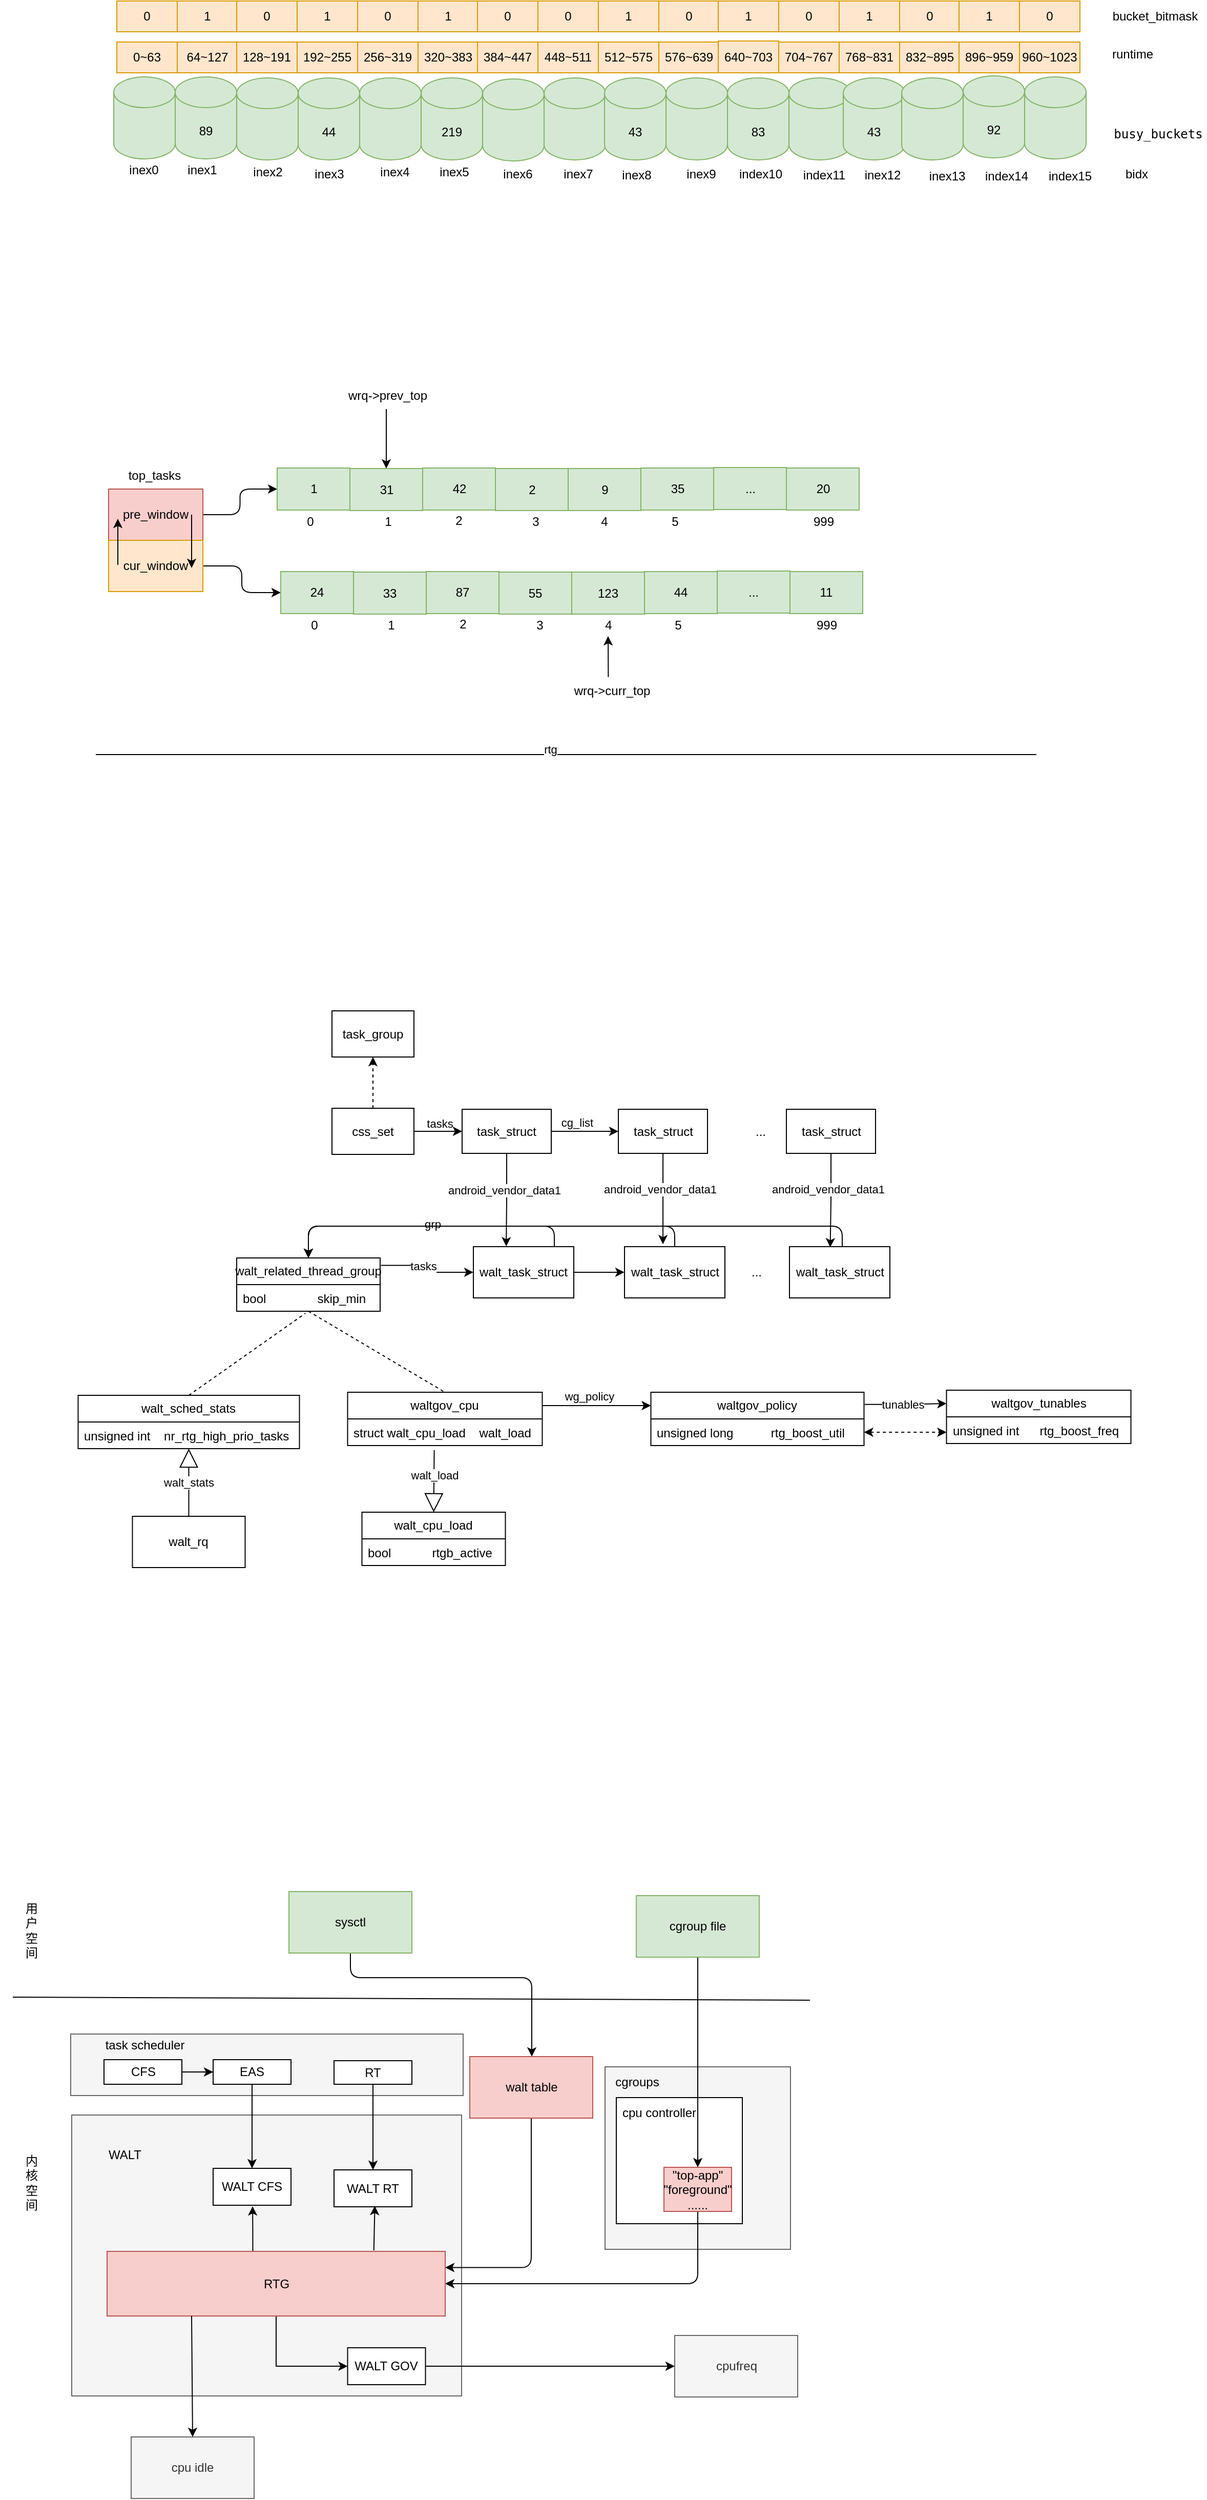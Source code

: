 <mxfile version="25.0.1">
  <diagram name="第 1 页" id="vafPdIi_Th9FfxXMxZau">
    <mxGraphModel dx="1764" dy="760" grid="0" gridSize="10" guides="1" tooltips="1" connect="1" arrows="1" fold="1" page="0" pageScale="1" pageWidth="827" pageHeight="1169" math="0" shadow="0">
      <root>
        <mxCell id="0" />
        <mxCell id="1" parent="0" />
        <mxCell id="jKALueb9ZFtD-8lrNwtj-2" value="" style="shape=cylinder3;whiteSpace=wrap;html=1;boundedLbl=1;backgroundOutline=1;size=15;fillColor=#d5e8d4;strokeColor=#82b366;" parent="1" vertex="1">
          <mxGeometry x="-78" y="185" width="60" height="80" as="geometry" />
        </mxCell>
        <mxCell id="jKALueb9ZFtD-8lrNwtj-3" value="89" style="shape=cylinder3;whiteSpace=wrap;html=1;boundedLbl=1;backgroundOutline=1;size=15;fillColor=#d5e8d4;strokeColor=#82b366;" parent="1" vertex="1">
          <mxGeometry x="-18" y="185" width="60" height="80" as="geometry" />
        </mxCell>
        <mxCell id="jKALueb9ZFtD-8lrNwtj-4" value="" style="shape=cylinder3;whiteSpace=wrap;html=1;boundedLbl=1;backgroundOutline=1;size=15;fillColor=#d5e8d4;strokeColor=#82b366;" parent="1" vertex="1">
          <mxGeometry x="42" y="186" width="60" height="80" as="geometry" />
        </mxCell>
        <mxCell id="jKALueb9ZFtD-8lrNwtj-5" value="44" style="shape=cylinder3;whiteSpace=wrap;html=1;boundedLbl=1;backgroundOutline=1;size=15;fillColor=#d5e8d4;strokeColor=#82b366;" parent="1" vertex="1">
          <mxGeometry x="102" y="186" width="60" height="80" as="geometry" />
        </mxCell>
        <mxCell id="jKALueb9ZFtD-8lrNwtj-6" value="" style="shape=cylinder3;whiteSpace=wrap;html=1;boundedLbl=1;backgroundOutline=1;size=15;fillColor=#d5e8d4;strokeColor=#82b366;" parent="1" vertex="1">
          <mxGeometry x="162" y="186" width="60" height="80" as="geometry" />
        </mxCell>
        <mxCell id="jKALueb9ZFtD-8lrNwtj-7" value="219" style="shape=cylinder3;whiteSpace=wrap;html=1;boundedLbl=1;backgroundOutline=1;size=15;fillColor=#d5e8d4;strokeColor=#82b366;" parent="1" vertex="1">
          <mxGeometry x="222" y="186" width="60" height="80" as="geometry" />
        </mxCell>
        <mxCell id="jKALueb9ZFtD-8lrNwtj-8" value="" style="shape=cylinder3;whiteSpace=wrap;html=1;boundedLbl=1;backgroundOutline=1;size=15;fillColor=#d5e8d4;strokeColor=#82b366;" parent="1" vertex="1">
          <mxGeometry x="282" y="187" width="60" height="80" as="geometry" />
        </mxCell>
        <mxCell id="jKALueb9ZFtD-8lrNwtj-9" value="" style="shape=cylinder3;whiteSpace=wrap;html=1;boundedLbl=1;backgroundOutline=1;size=15;fillColor=#d5e8d4;strokeColor=#82b366;" parent="1" vertex="1">
          <mxGeometry x="342" y="186" width="60" height="80" as="geometry" />
        </mxCell>
        <mxCell id="jKALueb9ZFtD-8lrNwtj-10" value="43" style="shape=cylinder3;whiteSpace=wrap;html=1;boundedLbl=1;backgroundOutline=1;size=15;fillColor=#d5e8d4;strokeColor=#82b366;" parent="1" vertex="1">
          <mxGeometry x="401" y="186" width="60" height="80" as="geometry" />
        </mxCell>
        <mxCell id="jKALueb9ZFtD-8lrNwtj-11" value="" style="shape=cylinder3;whiteSpace=wrap;html=1;boundedLbl=1;backgroundOutline=1;size=15;fillColor=#d5e8d4;strokeColor=#82b366;" parent="1" vertex="1">
          <mxGeometry x="461" y="186" width="60" height="80" as="geometry" />
        </mxCell>
        <mxCell id="jKALueb9ZFtD-8lrNwtj-12" value="83" style="shape=cylinder3;whiteSpace=wrap;html=1;boundedLbl=1;backgroundOutline=1;size=15;fillColor=#d5e8d4;strokeColor=#82b366;" parent="1" vertex="1">
          <mxGeometry x="521" y="186" width="60" height="80" as="geometry" />
        </mxCell>
        <mxCell id="jKALueb9ZFtD-8lrNwtj-13" value="" style="shape=cylinder3;whiteSpace=wrap;html=1;boundedLbl=1;backgroundOutline=1;size=15;fillColor=#d5e8d4;strokeColor=#82b366;" parent="1" vertex="1">
          <mxGeometry x="581" y="186" width="60" height="80" as="geometry" />
        </mxCell>
        <mxCell id="jKALueb9ZFtD-8lrNwtj-14" value="0" style="rounded=0;whiteSpace=wrap;html=1;fillColor=#ffe6cc;strokeColor=#d79b00;" parent="1" vertex="1">
          <mxGeometry x="-75" y="111" width="59" height="30" as="geometry" />
        </mxCell>
        <mxCell id="jKALueb9ZFtD-8lrNwtj-15" value="1" style="rounded=0;whiteSpace=wrap;html=1;fillColor=#ffe6cc;strokeColor=#d79b00;" parent="1" vertex="1">
          <mxGeometry x="-16" y="111" width="59" height="30" as="geometry" />
        </mxCell>
        <mxCell id="jKALueb9ZFtD-8lrNwtj-16" value="0" style="rounded=0;whiteSpace=wrap;html=1;fillColor=#ffe6cc;strokeColor=#d79b00;" parent="1" vertex="1">
          <mxGeometry x="42" y="111" width="59" height="30" as="geometry" />
        </mxCell>
        <mxCell id="jKALueb9ZFtD-8lrNwtj-17" value="1" style="rounded=0;whiteSpace=wrap;html=1;fillColor=#ffe6cc;strokeColor=#d79b00;" parent="1" vertex="1">
          <mxGeometry x="101" y="111" width="59" height="30" as="geometry" />
        </mxCell>
        <mxCell id="jKALueb9ZFtD-8lrNwtj-18" value="0" style="rounded=0;whiteSpace=wrap;html=1;fillColor=#ffe6cc;strokeColor=#d79b00;" parent="1" vertex="1">
          <mxGeometry x="160" y="111" width="59" height="30" as="geometry" />
        </mxCell>
        <mxCell id="jKALueb9ZFtD-8lrNwtj-19" value="1" style="rounded=0;whiteSpace=wrap;html=1;fillColor=#ffe6cc;strokeColor=#d79b00;" parent="1" vertex="1">
          <mxGeometry x="219" y="111" width="59" height="30" as="geometry" />
        </mxCell>
        <mxCell id="jKALueb9ZFtD-8lrNwtj-20" value="0" style="rounded=0;whiteSpace=wrap;html=1;fillColor=#ffe6cc;strokeColor=#d79b00;" parent="1" vertex="1">
          <mxGeometry x="277" y="111" width="59" height="30" as="geometry" />
        </mxCell>
        <mxCell id="jKALueb9ZFtD-8lrNwtj-21" value="0" style="rounded=0;whiteSpace=wrap;html=1;fillColor=#ffe6cc;strokeColor=#d79b00;" parent="1" vertex="1">
          <mxGeometry x="336" y="111" width="59" height="30" as="geometry" />
        </mxCell>
        <mxCell id="jKALueb9ZFtD-8lrNwtj-22" value="1" style="rounded=0;whiteSpace=wrap;html=1;fillColor=#ffe6cc;strokeColor=#d79b00;" parent="1" vertex="1">
          <mxGeometry x="395" y="111" width="59" height="30" as="geometry" />
        </mxCell>
        <mxCell id="jKALueb9ZFtD-8lrNwtj-23" value="0" style="rounded=0;whiteSpace=wrap;html=1;fillColor=#ffe6cc;strokeColor=#d79b00;" parent="1" vertex="1">
          <mxGeometry x="454" y="111" width="59" height="30" as="geometry" />
        </mxCell>
        <mxCell id="jKALueb9ZFtD-8lrNwtj-24" value="1" style="rounded=0;whiteSpace=wrap;html=1;fillColor=#ffe6cc;strokeColor=#d79b00;" parent="1" vertex="1">
          <mxGeometry x="512" y="111" width="59" height="30" as="geometry" />
        </mxCell>
        <mxCell id="jKALueb9ZFtD-8lrNwtj-25" value="0" style="rounded=0;whiteSpace=wrap;html=1;fillColor=#ffe6cc;strokeColor=#d79b00;" parent="1" vertex="1">
          <mxGeometry x="571" y="111" width="59" height="30" as="geometry" />
        </mxCell>
        <mxCell id="jKALueb9ZFtD-8lrNwtj-26" value="inex0" style="text;html=1;align=center;verticalAlign=middle;resizable=0;points=[];autosize=1;strokeColor=none;fillColor=none;" parent="1" vertex="1">
          <mxGeometry x="-73" y="263" width="47" height="26" as="geometry" />
        </mxCell>
        <mxCell id="jKALueb9ZFtD-8lrNwtj-27" value="inex1" style="text;html=1;align=center;verticalAlign=middle;resizable=0;points=[];autosize=1;strokeColor=none;fillColor=none;" parent="1" vertex="1">
          <mxGeometry x="-16" y="263" width="47" height="26" as="geometry" />
        </mxCell>
        <mxCell id="jKALueb9ZFtD-8lrNwtj-28" value="inex2" style="text;html=1;align=center;verticalAlign=middle;resizable=0;points=[];autosize=1;strokeColor=none;fillColor=none;" parent="1" vertex="1">
          <mxGeometry x="48" y="265" width="47" height="26" as="geometry" />
        </mxCell>
        <mxCell id="jKALueb9ZFtD-8lrNwtj-29" value="inex3" style="text;html=1;align=center;verticalAlign=middle;resizable=0;points=[];autosize=1;strokeColor=none;fillColor=none;" parent="1" vertex="1">
          <mxGeometry x="108.5" y="267" width="47" height="26" as="geometry" />
        </mxCell>
        <mxCell id="jKALueb9ZFtD-8lrNwtj-30" value="inex4" style="text;html=1;align=center;verticalAlign=middle;resizable=0;points=[];autosize=1;strokeColor=none;fillColor=none;" parent="1" vertex="1">
          <mxGeometry x="172" y="265" width="47" height="26" as="geometry" />
        </mxCell>
        <mxCell id="jKALueb9ZFtD-8lrNwtj-31" value="inex5" style="text;html=1;align=center;verticalAlign=middle;resizable=0;points=[];autosize=1;strokeColor=none;fillColor=none;" parent="1" vertex="1">
          <mxGeometry x="230" y="265" width="47" height="26" as="geometry" />
        </mxCell>
        <mxCell id="jKALueb9ZFtD-8lrNwtj-32" value="inex6" style="text;html=1;align=center;verticalAlign=middle;resizable=0;points=[];autosize=1;strokeColor=none;fillColor=none;" parent="1" vertex="1">
          <mxGeometry x="292" y="267" width="47" height="26" as="geometry" />
        </mxCell>
        <mxCell id="jKALueb9ZFtD-8lrNwtj-33" value="inex7" style="text;html=1;align=center;verticalAlign=middle;resizable=0;points=[];autosize=1;strokeColor=none;fillColor=none;" parent="1" vertex="1">
          <mxGeometry x="351" y="267" width="47" height="26" as="geometry" />
        </mxCell>
        <mxCell id="jKALueb9ZFtD-8lrNwtj-34" value="inex8" style="text;html=1;align=center;verticalAlign=middle;resizable=0;points=[];autosize=1;strokeColor=none;fillColor=none;" parent="1" vertex="1">
          <mxGeometry x="408.5" y="268" width="47" height="26" as="geometry" />
        </mxCell>
        <mxCell id="jKALueb9ZFtD-8lrNwtj-35" value="inex9" style="text;html=1;align=center;verticalAlign=middle;resizable=0;points=[];autosize=1;strokeColor=none;fillColor=none;" parent="1" vertex="1">
          <mxGeometry x="471" y="267" width="47" height="26" as="geometry" />
        </mxCell>
        <mxCell id="jKALueb9ZFtD-8lrNwtj-36" value="index10" style="text;html=1;align=center;verticalAlign=middle;resizable=0;points=[];autosize=1;strokeColor=none;fillColor=none;" parent="1" vertex="1">
          <mxGeometry x="522.5" y="267" width="60" height="26" as="geometry" />
        </mxCell>
        <mxCell id="jKALueb9ZFtD-8lrNwtj-37" value="index11" style="text;html=1;align=center;verticalAlign=middle;resizable=0;points=[];autosize=1;strokeColor=none;fillColor=none;" parent="1" vertex="1">
          <mxGeometry x="585" y="268" width="59" height="26" as="geometry" />
        </mxCell>
        <mxCell id="jKALueb9ZFtD-8lrNwtj-38" value="&lt;div data-docx-has-block-data=&quot;false&quot; data-lark-html-role=&quot;root&quot; data-page-id=&quot;NbrwdDbTHoJfUyxWMgtc8Vj1nZb&quot;&gt;&lt;div class=&quot;old-record-id-FxbedudzKozO3CxPitucTAfgny4&quot; style=&quot;white-space-collapse: preserve;&quot;&gt;bucket_bitmask&lt;/div&gt;&lt;/div&gt;&lt;span class=&quot;lark-record-clipboard&quot; data-lark-record-format=&quot;docx/text&quot; data-lark-record-data=&quot;{&amp;quot;rootId&amp;quot;:&amp;quot;NbrwdDbTHoJfUyxWMgtc8Vj1nZb&amp;quot;,&amp;quot;text&amp;quot;:{&amp;quot;initialAttributedTexts&amp;quot;:{&amp;quot;text&amp;quot;:{&amp;quot;0&amp;quot;:&amp;quot;bucket_bitmask&amp;quot;},&amp;quot;attribs&amp;quot;:{&amp;quot;0&amp;quot;:&amp;quot;*0+e&amp;quot;}},&amp;quot;apool&amp;quot;:{&amp;quot;numToAttrib&amp;quot;:{&amp;quot;0&amp;quot;:[&amp;quot;author&amp;quot;,&amp;quot;7205516225223376900&amp;quot;]},&amp;quot;nextNum&amp;quot;:1}},&amp;quot;type&amp;quot;:&amp;quot;text&amp;quot;,&amp;quot;referenceRecordMap&amp;quot;:{},&amp;quot;extra&amp;quot;:{&amp;quot;channel&amp;quot;:&amp;quot;saas&amp;quot;,&amp;quot;pasteRandomId&amp;quot;:&amp;quot;f2d94af1-3a29-4007-8d8e-e47a1c1b359d&amp;quot;,&amp;quot;mention_page_title&amp;quot;:{},&amp;quot;external_mention_url&amp;quot;:{}},&amp;quot;isKeepQuoteContainer&amp;quot;:false,&amp;quot;isFromCode&amp;quot;:true,&amp;quot;selection&amp;quot;:[{&amp;quot;id&amp;quot;:113,&amp;quot;type&amp;quot;:&amp;quot;text&amp;quot;,&amp;quot;selection&amp;quot;:{&amp;quot;start&amp;quot;:115,&amp;quot;end&amp;quot;:129},&amp;quot;recordId&amp;quot;:&amp;quot;FxbedudzKozO3CxPitucTAfgny4&amp;quot;}],&amp;quot;payloadMap&amp;quot;:{},&amp;quot;isCut&amp;quot;:false}&quot;&gt;&lt;/span&gt;" style="text;html=1;align=center;verticalAlign=middle;resizable=0;points=[];autosize=1;strokeColor=none;fillColor=none;" parent="1" vertex="1">
          <mxGeometry x="887" y="113" width="101" height="26" as="geometry" />
        </mxCell>
        <mxCell id="jKALueb9ZFtD-8lrNwtj-39" value="&lt;div data-docx-has-block-data=&quot;false&quot; data-lark-html-role=&quot;root&quot; data-page-id=&quot;NbrwdDbTHoJfUyxWMgtc8Vj1nZb&quot;&gt;&lt;div class=&quot;old-record-id-FOOcdUoX9oQdxqxtpa0cHusLnOg&quot;&gt;&lt;code&gt;busy_buckets&lt;/code&gt;&lt;/div&gt;&lt;/div&gt;&lt;span class=&quot;lark-record-clipboard&quot; data-lark-record-format=&quot;docx/text&quot; data-lark-record-data=&quot;{&amp;quot;rootId&amp;quot;:&amp;quot;NbrwdDbTHoJfUyxWMgtc8Vj1nZb&amp;quot;,&amp;quot;text&amp;quot;:{&amp;quot;initialAttributedTexts&amp;quot;:{&amp;quot;text&amp;quot;:{&amp;quot;0&amp;quot;:&amp;quot;busy_buckets&amp;quot;},&amp;quot;attribs&amp;quot;:{&amp;quot;0&amp;quot;:&amp;quot;*0*1+c&amp;quot;}},&amp;quot;apool&amp;quot;:{&amp;quot;numToAttrib&amp;quot;:{&amp;quot;0&amp;quot;:[&amp;quot;author&amp;quot;,&amp;quot;7205516225223376900&amp;quot;],&amp;quot;1&amp;quot;:[&amp;quot;inlineCode&amp;quot;,&amp;quot;true&amp;quot;]},&amp;quot;nextNum&amp;quot;:2}},&amp;quot;type&amp;quot;:&amp;quot;text&amp;quot;,&amp;quot;referenceRecordMap&amp;quot;:{},&amp;quot;extra&amp;quot;:{&amp;quot;channel&amp;quot;:&amp;quot;saas&amp;quot;,&amp;quot;pasteRandomId&amp;quot;:&amp;quot;4268ee7f-412e-4681-b630-83956261017d&amp;quot;,&amp;quot;mention_page_title&amp;quot;:{},&amp;quot;external_mention_url&amp;quot;:{}},&amp;quot;isKeepQuoteContainer&amp;quot;:false,&amp;quot;isFromCode&amp;quot;:false,&amp;quot;selection&amp;quot;:[{&amp;quot;id&amp;quot;:27,&amp;quot;type&amp;quot;:&amp;quot;text&amp;quot;,&amp;quot;selection&amp;quot;:{&amp;quot;start&amp;quot;:29,&amp;quot;end&amp;quot;:41},&amp;quot;recordId&amp;quot;:&amp;quot;FOOcdUoX9oQdxqxtpa0cHusLnOg&amp;quot;}],&amp;quot;payloadMap&amp;quot;:{},&amp;quot;isCut&amp;quot;:false}&quot;&gt;&lt;/span&gt;" style="text;html=1;align=center;verticalAlign=middle;resizable=0;points=[];autosize=1;strokeColor=none;fillColor=none;" parent="1" vertex="1">
          <mxGeometry x="893" y="228" width="95" height="26" as="geometry" />
        </mxCell>
        <mxCell id="jKALueb9ZFtD-8lrNwtj-40" value="0~63" style="rounded=0;whiteSpace=wrap;html=1;fillColor=#ffe6cc;strokeColor=#d79b00;" parent="1" vertex="1">
          <mxGeometry x="-75" y="151" width="59" height="30" as="geometry" />
        </mxCell>
        <mxCell id="jKALueb9ZFtD-8lrNwtj-41" value="64~127" style="rounded=0;whiteSpace=wrap;html=1;fillColor=#ffe6cc;strokeColor=#d79b00;" parent="1" vertex="1">
          <mxGeometry x="-16" y="151" width="59" height="30" as="geometry" />
        </mxCell>
        <mxCell id="jKALueb9ZFtD-8lrNwtj-42" value="128~191" style="rounded=0;whiteSpace=wrap;html=1;fillColor=#ffe6cc;strokeColor=#d79b00;" parent="1" vertex="1">
          <mxGeometry x="42" y="151" width="59" height="30" as="geometry" />
        </mxCell>
        <mxCell id="jKALueb9ZFtD-8lrNwtj-43" value="192~255" style="rounded=0;whiteSpace=wrap;html=1;fillColor=#ffe6cc;strokeColor=#d79b00;" parent="1" vertex="1">
          <mxGeometry x="101" y="151" width="59" height="30" as="geometry" />
        </mxCell>
        <mxCell id="jKALueb9ZFtD-8lrNwtj-44" value="256~319" style="rounded=0;whiteSpace=wrap;html=1;fillColor=#ffe6cc;strokeColor=#d79b00;" parent="1" vertex="1">
          <mxGeometry x="160" y="151" width="59" height="30" as="geometry" />
        </mxCell>
        <mxCell id="jKALueb9ZFtD-8lrNwtj-45" value="320~383" style="rounded=0;whiteSpace=wrap;html=1;fillColor=#ffe6cc;strokeColor=#d79b00;" parent="1" vertex="1">
          <mxGeometry x="219" y="151" width="59" height="30" as="geometry" />
        </mxCell>
        <mxCell id="jKALueb9ZFtD-8lrNwtj-46" value="384~447" style="rounded=0;whiteSpace=wrap;html=1;fillColor=#ffe6cc;strokeColor=#d79b00;" parent="1" vertex="1">
          <mxGeometry x="277" y="151" width="59" height="30" as="geometry" />
        </mxCell>
        <mxCell id="jKALueb9ZFtD-8lrNwtj-47" value="448~511" style="rounded=0;whiteSpace=wrap;html=1;fillColor=#ffe6cc;strokeColor=#d79b00;" parent="1" vertex="1">
          <mxGeometry x="336" y="151" width="59" height="30" as="geometry" />
        </mxCell>
        <mxCell id="jKALueb9ZFtD-8lrNwtj-48" value="512~575" style="rounded=0;whiteSpace=wrap;html=1;fillColor=#ffe6cc;strokeColor=#d79b00;" parent="1" vertex="1">
          <mxGeometry x="395" y="151" width="59" height="30" as="geometry" />
        </mxCell>
        <mxCell id="jKALueb9ZFtD-8lrNwtj-49" value="576~639" style="rounded=0;whiteSpace=wrap;html=1;fillColor=#ffe6cc;strokeColor=#d79b00;" parent="1" vertex="1">
          <mxGeometry x="454" y="151" width="59" height="30" as="geometry" />
        </mxCell>
        <mxCell id="jKALueb9ZFtD-8lrNwtj-50" value="640~703" style="rounded=0;whiteSpace=wrap;html=1;fillColor=#ffe6cc;strokeColor=#d79b00;" parent="1" vertex="1">
          <mxGeometry x="512" y="150" width="59" height="31" as="geometry" />
        </mxCell>
        <mxCell id="jKALueb9ZFtD-8lrNwtj-51" value="704~767" style="rounded=0;whiteSpace=wrap;html=1;fillColor=#ffe6cc;strokeColor=#d79b00;" parent="1" vertex="1">
          <mxGeometry x="571" y="151" width="59" height="30" as="geometry" />
        </mxCell>
        <mxCell id="jKALueb9ZFtD-8lrNwtj-68" value="1" style="rounded=0;whiteSpace=wrap;html=1;fillColor=#ffe6cc;strokeColor=#d79b00;" parent="1" vertex="1">
          <mxGeometry x="630" y="111" width="59" height="30" as="geometry" />
        </mxCell>
        <mxCell id="jKALueb9ZFtD-8lrNwtj-69" value="0" style="rounded=0;whiteSpace=wrap;html=1;fillColor=#ffe6cc;strokeColor=#d79b00;" parent="1" vertex="1">
          <mxGeometry x="689" y="111" width="59" height="30" as="geometry" />
        </mxCell>
        <mxCell id="jKALueb9ZFtD-8lrNwtj-70" value="1" style="rounded=0;whiteSpace=wrap;html=1;fillColor=#ffe6cc;strokeColor=#d79b00;" parent="1" vertex="1">
          <mxGeometry x="747" y="111" width="59" height="30" as="geometry" />
        </mxCell>
        <mxCell id="jKALueb9ZFtD-8lrNwtj-71" value="0" style="rounded=0;whiteSpace=wrap;html=1;fillColor=#ffe6cc;strokeColor=#d79b00;" parent="1" vertex="1">
          <mxGeometry x="806" y="111" width="59" height="30" as="geometry" />
        </mxCell>
        <mxCell id="jKALueb9ZFtD-8lrNwtj-72" value="768~831" style="rounded=0;whiteSpace=wrap;html=1;fillColor=#ffe6cc;strokeColor=#d79b00;" parent="1" vertex="1">
          <mxGeometry x="630" y="151" width="59" height="30" as="geometry" />
        </mxCell>
        <mxCell id="jKALueb9ZFtD-8lrNwtj-73" value="832~895" style="rounded=0;whiteSpace=wrap;html=1;fillColor=#ffe6cc;strokeColor=#d79b00;" parent="1" vertex="1">
          <mxGeometry x="689" y="151" width="59" height="30" as="geometry" />
        </mxCell>
        <mxCell id="jKALueb9ZFtD-8lrNwtj-74" value="896~959" style="rounded=0;whiteSpace=wrap;html=1;fillColor=#ffe6cc;strokeColor=#d79b00;" parent="1" vertex="1">
          <mxGeometry x="747" y="151" width="59" height="30" as="geometry" />
        </mxCell>
        <mxCell id="jKALueb9ZFtD-8lrNwtj-75" value="960~1023" style="rounded=0;whiteSpace=wrap;html=1;fillColor=#ffe6cc;strokeColor=#d79b00;" parent="1" vertex="1">
          <mxGeometry x="806" y="151" width="59" height="30" as="geometry" />
        </mxCell>
        <mxCell id="jKALueb9ZFtD-8lrNwtj-76" value="43" style="shape=cylinder3;whiteSpace=wrap;html=1;boundedLbl=1;backgroundOutline=1;size=15;fillColor=#d5e8d4;strokeColor=#82b366;" parent="1" vertex="1">
          <mxGeometry x="634" y="186" width="60" height="80" as="geometry" />
        </mxCell>
        <mxCell id="jKALueb9ZFtD-8lrNwtj-77" value="" style="shape=cylinder3;whiteSpace=wrap;html=1;boundedLbl=1;backgroundOutline=1;size=15;fillColor=#d5e8d4;strokeColor=#82b366;" parent="1" vertex="1">
          <mxGeometry x="691" y="186" width="60" height="80" as="geometry" />
        </mxCell>
        <mxCell id="jKALueb9ZFtD-8lrNwtj-78" value="92" style="shape=cylinder3;whiteSpace=wrap;html=1;boundedLbl=1;backgroundOutline=1;size=15;fillColor=#d5e8d4;strokeColor=#82b366;" parent="1" vertex="1">
          <mxGeometry x="751" y="184" width="60" height="80" as="geometry" />
        </mxCell>
        <mxCell id="jKALueb9ZFtD-8lrNwtj-79" value="" style="shape=cylinder3;whiteSpace=wrap;html=1;boundedLbl=1;backgroundOutline=1;size=15;fillColor=#d5e8d4;strokeColor=#82b366;" parent="1" vertex="1">
          <mxGeometry x="811" y="185" width="60" height="80" as="geometry" />
        </mxCell>
        <mxCell id="jKALueb9ZFtD-8lrNwtj-80" value="inex12" style="text;html=1;align=center;verticalAlign=middle;resizable=0;points=[];autosize=1;strokeColor=none;fillColor=none;" parent="1" vertex="1">
          <mxGeometry x="645.5" y="268" width="53" height="26" as="geometry" />
        </mxCell>
        <mxCell id="jKALueb9ZFtD-8lrNwtj-81" value="inex13" style="text;html=1;align=center;verticalAlign=middle;resizable=0;points=[];autosize=1;strokeColor=none;fillColor=none;" parent="1" vertex="1">
          <mxGeometry x="708" y="269" width="53" height="26" as="geometry" />
        </mxCell>
        <mxCell id="jKALueb9ZFtD-8lrNwtj-82" value="index14" style="text;html=1;align=center;verticalAlign=middle;resizable=0;points=[];autosize=1;strokeColor=none;fillColor=none;" parent="1" vertex="1">
          <mxGeometry x="762.5" y="269" width="60" height="26" as="geometry" />
        </mxCell>
        <mxCell id="jKALueb9ZFtD-8lrNwtj-83" value="index15" style="text;html=1;align=center;verticalAlign=middle;resizable=0;points=[];autosize=1;strokeColor=none;fillColor=none;" parent="1" vertex="1">
          <mxGeometry x="825" y="269" width="60" height="26" as="geometry" />
        </mxCell>
        <mxCell id="jKALueb9ZFtD-8lrNwtj-84" value="&lt;div data-docx-has-block-data=&quot;false&quot; data-lark-html-role=&quot;root&quot; data-page-id=&quot;NbrwdDbTHoJfUyxWMgtc8Vj1nZb&quot;&gt;&lt;div class=&quot;old-record-id-FxbedudzKozO3CxPitucTAfgny4&quot; style=&quot;white-space-collapse: preserve;&quot;&gt;runtime&lt;/div&gt;&lt;/div&gt;&lt;span class=&quot;lark-record-clipboard&quot; data-lark-record-format=&quot;docx/text&quot; data-lark-record-data=&quot;{&amp;quot;rootId&amp;quot;:&amp;quot;NbrwdDbTHoJfUyxWMgtc8Vj1nZb&amp;quot;,&amp;quot;text&amp;quot;:{&amp;quot;initialAttributedTexts&amp;quot;:{&amp;quot;text&amp;quot;:{&amp;quot;0&amp;quot;:&amp;quot;bucket_bitmask&amp;quot;},&amp;quot;attribs&amp;quot;:{&amp;quot;0&amp;quot;:&amp;quot;*0+e&amp;quot;}},&amp;quot;apool&amp;quot;:{&amp;quot;numToAttrib&amp;quot;:{&amp;quot;0&amp;quot;:[&amp;quot;author&amp;quot;,&amp;quot;7205516225223376900&amp;quot;]},&amp;quot;nextNum&amp;quot;:1}},&amp;quot;type&amp;quot;:&amp;quot;text&amp;quot;,&amp;quot;referenceRecordMap&amp;quot;:{},&amp;quot;extra&amp;quot;:{&amp;quot;channel&amp;quot;:&amp;quot;saas&amp;quot;,&amp;quot;pasteRandomId&amp;quot;:&amp;quot;f2d94af1-3a29-4007-8d8e-e47a1c1b359d&amp;quot;,&amp;quot;mention_page_title&amp;quot;:{},&amp;quot;external_mention_url&amp;quot;:{}},&amp;quot;isKeepQuoteContainer&amp;quot;:false,&amp;quot;isFromCode&amp;quot;:true,&amp;quot;selection&amp;quot;:[{&amp;quot;id&amp;quot;:113,&amp;quot;type&amp;quot;:&amp;quot;text&amp;quot;,&amp;quot;selection&amp;quot;:{&amp;quot;start&amp;quot;:115,&amp;quot;end&amp;quot;:129},&amp;quot;recordId&amp;quot;:&amp;quot;FxbedudzKozO3CxPitucTAfgny4&amp;quot;}],&amp;quot;payloadMap&amp;quot;:{},&amp;quot;isCut&amp;quot;:false}&quot;&gt;&lt;/span&gt;" style="text;html=1;align=center;verticalAlign=middle;resizable=0;points=[];autosize=1;strokeColor=none;fillColor=none;" parent="1" vertex="1">
          <mxGeometry x="887" y="150" width="58" height="26" as="geometry" />
        </mxCell>
        <mxCell id="jKALueb9ZFtD-8lrNwtj-85" value="bidx" style="text;html=1;align=center;verticalAlign=middle;resizable=0;points=[];autosize=1;strokeColor=none;fillColor=none;" parent="1" vertex="1">
          <mxGeometry x="900" y="267" width="40" height="26" as="geometry" />
        </mxCell>
        <mxCell id="b6k7mkOOVutymmNWkIYR-21" style="edgeStyle=orthogonalEdgeStyle;rounded=1;orthogonalLoop=1;jettySize=auto;html=1;curved=0;" parent="1" source="b6k7mkOOVutymmNWkIYR-1" target="b6k7mkOOVutymmNWkIYR-9" edge="1">
          <mxGeometry relative="1" as="geometry" />
        </mxCell>
        <mxCell id="b6k7mkOOVutymmNWkIYR-1" value="pre_window" style="rounded=0;whiteSpace=wrap;html=1;fillColor=#f8cecc;strokeColor=#b85450;" parent="1" vertex="1">
          <mxGeometry x="-83" y="587" width="92" height="50" as="geometry" />
        </mxCell>
        <mxCell id="b6k7mkOOVutymmNWkIYR-44" style="edgeStyle=orthogonalEdgeStyle;rounded=1;orthogonalLoop=1;jettySize=auto;html=1;curved=0;" parent="1" source="b6k7mkOOVutymmNWkIYR-3" target="b6k7mkOOVutymmNWkIYR-29" edge="1">
          <mxGeometry relative="1" as="geometry" />
        </mxCell>
        <mxCell id="b6k7mkOOVutymmNWkIYR-3" value="cur_window" style="rounded=0;whiteSpace=wrap;html=1;fillColor=#ffe6cc;strokeColor=#d79b00;" parent="1" vertex="1">
          <mxGeometry x="-83" y="637" width="92" height="50" as="geometry" />
        </mxCell>
        <mxCell id="b6k7mkOOVutymmNWkIYR-4" value="top_tasks" style="text;html=1;align=center;verticalAlign=middle;whiteSpace=wrap;rounded=0;" parent="1" vertex="1">
          <mxGeometry x="-68" y="559" width="60" height="30" as="geometry" />
        </mxCell>
        <mxCell id="b6k7mkOOVutymmNWkIYR-6" value="" style="endArrow=classic;html=1;rounded=0;" parent="1" edge="1">
          <mxGeometry width="50" height="50" relative="1" as="geometry">
            <mxPoint x="-74" y="661" as="sourcePoint" />
            <mxPoint x="-74" y="616" as="targetPoint" />
          </mxGeometry>
        </mxCell>
        <mxCell id="b6k7mkOOVutymmNWkIYR-8" value="" style="endArrow=classic;html=1;rounded=0;" parent="1" edge="1">
          <mxGeometry width="50" height="50" relative="1" as="geometry">
            <mxPoint x="-2" y="612" as="sourcePoint" />
            <mxPoint x="-2" y="664" as="targetPoint" />
          </mxGeometry>
        </mxCell>
        <mxCell id="b6k7mkOOVutymmNWkIYR-9" value="1" style="rounded=0;whiteSpace=wrap;html=1;fillColor=#d5e8d4;strokeColor=#82b366;" parent="1" vertex="1">
          <mxGeometry x="81.5" y="566.5" width="71" height="41" as="geometry" />
        </mxCell>
        <mxCell id="b6k7mkOOVutymmNWkIYR-10" value="31" style="rounded=0;whiteSpace=wrap;html=1;fillColor=#d5e8d4;strokeColor=#82b366;" parent="1" vertex="1">
          <mxGeometry x="152.5" y="567" width="71" height="41" as="geometry" />
        </mxCell>
        <mxCell id="b6k7mkOOVutymmNWkIYR-11" value="42" style="rounded=0;whiteSpace=wrap;html=1;fillColor=#d5e8d4;strokeColor=#82b366;" parent="1" vertex="1">
          <mxGeometry x="223.5" y="566.5" width="71" height="41" as="geometry" />
        </mxCell>
        <mxCell id="b6k7mkOOVutymmNWkIYR-12" value="2" style="rounded=0;whiteSpace=wrap;html=1;fillColor=#d5e8d4;strokeColor=#82b366;" parent="1" vertex="1">
          <mxGeometry x="294.5" y="567" width="71" height="41" as="geometry" />
        </mxCell>
        <mxCell id="b6k7mkOOVutymmNWkIYR-17" value="9" style="rounded=0;whiteSpace=wrap;html=1;fillColor=#d5e8d4;strokeColor=#82b366;" parent="1" vertex="1">
          <mxGeometry x="365.5" y="567" width="71" height="41" as="geometry" />
        </mxCell>
        <mxCell id="b6k7mkOOVutymmNWkIYR-18" value="35" style="rounded=0;whiteSpace=wrap;html=1;fillColor=#d5e8d4;strokeColor=#82b366;" parent="1" vertex="1">
          <mxGeometry x="436.5" y="566.5" width="71" height="41" as="geometry" />
        </mxCell>
        <mxCell id="b6k7mkOOVutymmNWkIYR-19" value="..." style="rounded=0;whiteSpace=wrap;html=1;fillColor=#d5e8d4;strokeColor=#82b366;" parent="1" vertex="1">
          <mxGeometry x="507.5" y="566" width="71" height="41" as="geometry" />
        </mxCell>
        <mxCell id="b6k7mkOOVutymmNWkIYR-20" value="20" style="rounded=0;whiteSpace=wrap;html=1;fillColor=#d5e8d4;strokeColor=#82b366;" parent="1" vertex="1">
          <mxGeometry x="578.5" y="566.5" width="71" height="41" as="geometry" />
        </mxCell>
        <mxCell id="b6k7mkOOVutymmNWkIYR-22" value="0" style="text;html=1;align=center;verticalAlign=middle;whiteSpace=wrap;rounded=0;" parent="1" vertex="1">
          <mxGeometry x="101" y="608" width="26" height="22" as="geometry" />
        </mxCell>
        <mxCell id="b6k7mkOOVutymmNWkIYR-23" value="1" style="text;html=1;align=center;verticalAlign=middle;whiteSpace=wrap;rounded=0;" parent="1" vertex="1">
          <mxGeometry x="176.5" y="608" width="26" height="22" as="geometry" />
        </mxCell>
        <mxCell id="b6k7mkOOVutymmNWkIYR-24" value="2" style="text;html=1;align=center;verticalAlign=middle;whiteSpace=wrap;rounded=0;" parent="1" vertex="1">
          <mxGeometry x="246" y="607" width="26" height="22" as="geometry" />
        </mxCell>
        <mxCell id="b6k7mkOOVutymmNWkIYR-25" value="3" style="text;html=1;align=center;verticalAlign=middle;whiteSpace=wrap;rounded=0;" parent="1" vertex="1">
          <mxGeometry x="321" y="607.5" width="26" height="22" as="geometry" />
        </mxCell>
        <mxCell id="b6k7mkOOVutymmNWkIYR-26" value="4" style="text;html=1;align=center;verticalAlign=middle;whiteSpace=wrap;rounded=0;" parent="1" vertex="1">
          <mxGeometry x="388" y="607.5" width="26" height="22" as="geometry" />
        </mxCell>
        <mxCell id="b6k7mkOOVutymmNWkIYR-27" value="5" style="text;html=1;align=center;verticalAlign=middle;whiteSpace=wrap;rounded=0;" parent="1" vertex="1">
          <mxGeometry x="456.5" y="608" width="26" height="22" as="geometry" />
        </mxCell>
        <mxCell id="b6k7mkOOVutymmNWkIYR-28" value="999" style="text;html=1;align=center;verticalAlign=middle;whiteSpace=wrap;rounded=0;" parent="1" vertex="1">
          <mxGeometry x="601.5" y="608" width="26" height="22" as="geometry" />
        </mxCell>
        <mxCell id="b6k7mkOOVutymmNWkIYR-29" value="24" style="rounded=0;whiteSpace=wrap;html=1;fillColor=#d5e8d4;strokeColor=#82b366;" parent="1" vertex="1">
          <mxGeometry x="85" y="667.5" width="71" height="41" as="geometry" />
        </mxCell>
        <mxCell id="b6k7mkOOVutymmNWkIYR-30" value="33" style="rounded=0;whiteSpace=wrap;html=1;fillColor=#d5e8d4;strokeColor=#82b366;" parent="1" vertex="1">
          <mxGeometry x="156" y="668" width="71" height="41" as="geometry" />
        </mxCell>
        <mxCell id="b6k7mkOOVutymmNWkIYR-31" value="87" style="rounded=0;whiteSpace=wrap;html=1;fillColor=#d5e8d4;strokeColor=#82b366;" parent="1" vertex="1">
          <mxGeometry x="227" y="667.5" width="71" height="41" as="geometry" />
        </mxCell>
        <mxCell id="b6k7mkOOVutymmNWkIYR-32" value="55" style="rounded=0;whiteSpace=wrap;html=1;fillColor=#d5e8d4;strokeColor=#82b366;" parent="1" vertex="1">
          <mxGeometry x="298" y="668" width="71" height="41" as="geometry" />
        </mxCell>
        <mxCell id="b6k7mkOOVutymmNWkIYR-33" value="123" style="rounded=0;whiteSpace=wrap;html=1;fillColor=#d5e8d4;strokeColor=#82b366;" parent="1" vertex="1">
          <mxGeometry x="369" y="668" width="71" height="41" as="geometry" />
        </mxCell>
        <mxCell id="b6k7mkOOVutymmNWkIYR-34" value="44" style="rounded=0;whiteSpace=wrap;html=1;fillColor=#d5e8d4;strokeColor=#82b366;" parent="1" vertex="1">
          <mxGeometry x="440" y="667.5" width="71" height="41" as="geometry" />
        </mxCell>
        <mxCell id="b6k7mkOOVutymmNWkIYR-35" value="..." style="rounded=0;whiteSpace=wrap;html=1;fillColor=#d5e8d4;strokeColor=#82b366;" parent="1" vertex="1">
          <mxGeometry x="511" y="667" width="71" height="41" as="geometry" />
        </mxCell>
        <mxCell id="b6k7mkOOVutymmNWkIYR-36" value="11" style="rounded=0;whiteSpace=wrap;html=1;fillColor=#d5e8d4;strokeColor=#82b366;" parent="1" vertex="1">
          <mxGeometry x="582" y="667.5" width="71" height="41" as="geometry" />
        </mxCell>
        <mxCell id="b6k7mkOOVutymmNWkIYR-37" value="0" style="text;html=1;align=center;verticalAlign=middle;whiteSpace=wrap;rounded=0;" parent="1" vertex="1">
          <mxGeometry x="104.5" y="709" width="26" height="22" as="geometry" />
        </mxCell>
        <mxCell id="b6k7mkOOVutymmNWkIYR-38" value="1" style="text;html=1;align=center;verticalAlign=middle;whiteSpace=wrap;rounded=0;" parent="1" vertex="1">
          <mxGeometry x="180" y="709" width="26" height="22" as="geometry" />
        </mxCell>
        <mxCell id="b6k7mkOOVutymmNWkIYR-39" value="2" style="text;html=1;align=center;verticalAlign=middle;whiteSpace=wrap;rounded=0;" parent="1" vertex="1">
          <mxGeometry x="249.5" y="708" width="26" height="22" as="geometry" />
        </mxCell>
        <mxCell id="b6k7mkOOVutymmNWkIYR-40" value="3" style="text;html=1;align=center;verticalAlign=middle;whiteSpace=wrap;rounded=0;" parent="1" vertex="1">
          <mxGeometry x="324.5" y="708.5" width="26" height="22" as="geometry" />
        </mxCell>
        <mxCell id="b6k7mkOOVutymmNWkIYR-41" value="4" style="text;html=1;align=center;verticalAlign=middle;whiteSpace=wrap;rounded=0;" parent="1" vertex="1">
          <mxGeometry x="391.5" y="708.5" width="26" height="22" as="geometry" />
        </mxCell>
        <mxCell id="b6k7mkOOVutymmNWkIYR-42" value="5" style="text;html=1;align=center;verticalAlign=middle;whiteSpace=wrap;rounded=0;" parent="1" vertex="1">
          <mxGeometry x="460" y="709" width="26" height="22" as="geometry" />
        </mxCell>
        <mxCell id="b6k7mkOOVutymmNWkIYR-43" value="999" style="text;html=1;align=center;verticalAlign=middle;whiteSpace=wrap;rounded=0;" parent="1" vertex="1">
          <mxGeometry x="605" y="709" width="26" height="22" as="geometry" />
        </mxCell>
        <mxCell id="b6k7mkOOVutymmNWkIYR-45" value="" style="endArrow=classic;html=1;rounded=0;entryX=0.5;entryY=0;entryDx=0;entryDy=0;" parent="1" target="b6k7mkOOVutymmNWkIYR-10" edge="1">
          <mxGeometry width="50" height="50" relative="1" as="geometry">
            <mxPoint x="188" y="509" as="sourcePoint" />
            <mxPoint x="170" y="453" as="targetPoint" />
          </mxGeometry>
        </mxCell>
        <mxCell id="b6k7mkOOVutymmNWkIYR-46" value="wrq-&amp;gt;prev_top" style="text;html=1;align=center;verticalAlign=middle;resizable=0;points=[];autosize=1;strokeColor=none;fillColor=none;" parent="1" vertex="1">
          <mxGeometry x="141" y="483" width="95" height="26" as="geometry" />
        </mxCell>
        <mxCell id="b6k7mkOOVutymmNWkIYR-47" value="wrq-&amp;gt;curr_top" style="text;html=1;align=center;verticalAlign=middle;resizable=0;points=[];autosize=1;strokeColor=none;fillColor=none;" parent="1" vertex="1">
          <mxGeometry x="362" y="771" width="92" height="26" as="geometry" />
        </mxCell>
        <mxCell id="b6k7mkOOVutymmNWkIYR-48" value="" style="endArrow=classic;html=1;rounded=0;entryX=0.5;entryY=1;entryDx=0;entryDy=0;exitX=0.464;exitY=-0.026;exitDx=0;exitDy=0;exitPerimeter=0;" parent="1" source="b6k7mkOOVutymmNWkIYR-47" target="b6k7mkOOVutymmNWkIYR-41" edge="1">
          <mxGeometry width="50" height="50" relative="1" as="geometry">
            <mxPoint x="556" y="812" as="sourcePoint" />
            <mxPoint x="606" y="762" as="targetPoint" />
          </mxGeometry>
        </mxCell>
        <mxCell id="uccTOGb7J4sD5YN7hyvo-1" value="" style="endArrow=none;html=1;rounded=0;" parent="1" edge="1">
          <mxGeometry width="50" height="50" relative="1" as="geometry">
            <mxPoint x="-95.5" y="846" as="sourcePoint" />
            <mxPoint x="822.5" y="846" as="targetPoint" />
          </mxGeometry>
        </mxCell>
        <mxCell id="uccTOGb7J4sD5YN7hyvo-2" value="rtg" style="edgeLabel;html=1;align=center;verticalAlign=middle;resizable=0;points=[];" parent="uccTOGb7J4sD5YN7hyvo-1" vertex="1" connectable="0">
          <mxGeometry x="-0.03" y="-3" relative="1" as="geometry">
            <mxPoint x="-2" y="-8" as="offset" />
          </mxGeometry>
        </mxCell>
        <mxCell id="uccTOGb7J4sD5YN7hyvo-8" style="edgeStyle=orthogonalEdgeStyle;rounded=0;orthogonalLoop=1;jettySize=auto;html=1;entryX=0;entryY=0.5;entryDx=0;entryDy=0;exitX=1.006;exitY=0.14;exitDx=0;exitDy=0;exitPerimeter=0;" parent="1" source="6Y1yxoXJ8vnw1N6pkK0m-64" target="uccTOGb7J4sD5YN7hyvo-7" edge="1">
          <mxGeometry relative="1" as="geometry">
            <mxPoint x="186" y="1350.97" as="sourcePoint" />
          </mxGeometry>
        </mxCell>
        <mxCell id="uccTOGb7J4sD5YN7hyvo-9" value="tasks" style="edgeLabel;html=1;align=center;verticalAlign=middle;resizable=0;points=[];" parent="uccTOGb7J4sD5YN7hyvo-8" vertex="1" connectable="0">
          <mxGeometry x="-0.161" relative="1" as="geometry">
            <mxPoint as="offset" />
          </mxGeometry>
        </mxCell>
        <mxCell id="uccTOGb7J4sD5YN7hyvo-10" style="edgeStyle=orthogonalEdgeStyle;rounded=1;orthogonalLoop=1;jettySize=auto;html=1;entryX=0.5;entryY=0;entryDx=0;entryDy=0;curved=0;" parent="1" source="uccTOGb7J4sD5YN7hyvo-7" target="6Y1yxoXJ8vnw1N6pkK0m-64" edge="1">
          <mxGeometry relative="1" as="geometry">
            <Array as="points">
              <mxPoint x="352" y="1306" />
              <mxPoint x="112" y="1306" />
            </Array>
            <mxPoint x="110" y="1325.97" as="targetPoint" />
          </mxGeometry>
        </mxCell>
        <mxCell id="uccTOGb7J4sD5YN7hyvo-11" value="grp" style="edgeLabel;html=1;align=center;verticalAlign=middle;resizable=0;points=[];" parent="uccTOGb7J4sD5YN7hyvo-10" vertex="1" connectable="0">
          <mxGeometry x="-0.05" y="2" relative="1" as="geometry">
            <mxPoint x="-1" y="-4" as="offset" />
          </mxGeometry>
        </mxCell>
        <mxCell id="uccTOGb7J4sD5YN7hyvo-13" style="edgeStyle=orthogonalEdgeStyle;rounded=0;orthogonalLoop=1;jettySize=auto;html=1;entryX=0;entryY=0.5;entryDx=0;entryDy=0;" parent="1" source="uccTOGb7J4sD5YN7hyvo-7" target="uccTOGb7J4sD5YN7hyvo-12" edge="1">
          <mxGeometry relative="1" as="geometry" />
        </mxCell>
        <mxCell id="uccTOGb7J4sD5YN7hyvo-7" value="walt_task_struct" style="html=1;whiteSpace=wrap;" parent="1" vertex="1">
          <mxGeometry x="273" y="1325.97" width="98" height="50" as="geometry" />
        </mxCell>
        <mxCell id="uccTOGb7J4sD5YN7hyvo-16" style="edgeStyle=orthogonalEdgeStyle;rounded=1;orthogonalLoop=1;jettySize=auto;html=1;entryX=0.5;entryY=0;entryDx=0;entryDy=0;exitX=0.5;exitY=0;exitDx=0;exitDy=0;curved=0;" parent="1" source="uccTOGb7J4sD5YN7hyvo-12" target="6Y1yxoXJ8vnw1N6pkK0m-64" edge="1">
          <mxGeometry relative="1" as="geometry">
            <mxPoint x="110" y="1325.97" as="targetPoint" />
          </mxGeometry>
        </mxCell>
        <mxCell id="uccTOGb7J4sD5YN7hyvo-12" value="walt_task_struct" style="html=1;whiteSpace=wrap;" parent="1" vertex="1">
          <mxGeometry x="420.5" y="1325.97" width="98" height="50" as="geometry" />
        </mxCell>
        <mxCell id="uccTOGb7J4sD5YN7hyvo-17" style="edgeStyle=orthogonalEdgeStyle;rounded=1;orthogonalLoop=1;jettySize=auto;html=1;curved=0;entryX=0.5;entryY=0;entryDx=0;entryDy=0;" parent="1" source="uccTOGb7J4sD5YN7hyvo-14" target="6Y1yxoXJ8vnw1N6pkK0m-64" edge="1">
          <mxGeometry relative="1" as="geometry">
            <mxPoint x="110" y="1325.97" as="targetPoint" />
            <Array as="points">
              <mxPoint x="633" y="1306" />
              <mxPoint x="112" y="1306" />
            </Array>
          </mxGeometry>
        </mxCell>
        <mxCell id="uccTOGb7J4sD5YN7hyvo-14" value="walt_task_struct" style="html=1;whiteSpace=wrap;" parent="1" vertex="1">
          <mxGeometry x="581.5" y="1325.97" width="98" height="50" as="geometry" />
        </mxCell>
        <mxCell id="uccTOGb7J4sD5YN7hyvo-18" value="..." style="text;html=1;align=center;verticalAlign=middle;resizable=0;points=[];autosize=1;strokeColor=none;fillColor=none;" parent="1" vertex="1">
          <mxGeometry x="535" y="1337.97" width="28" height="26" as="geometry" />
        </mxCell>
        <mxCell id="6Y1yxoXJ8vnw1N6pkK0m-4" style="edgeStyle=orthogonalEdgeStyle;rounded=0;orthogonalLoop=1;jettySize=auto;html=1;exitX=1.003;exitY=0.229;exitDx=0;exitDy=0;exitPerimeter=0;entryX=0;entryY=0.25;entryDx=0;entryDy=0;" edge="1" parent="1" source="6Y1yxoXJ8vnw1N6pkK0m-6" target="6Y1yxoXJ8vnw1N6pkK0m-10">
          <mxGeometry relative="1" as="geometry">
            <mxPoint x="486.25" y="1475" as="sourcePoint" />
            <mxPoint x="689.25" y="1474" as="targetPoint" />
          </mxGeometry>
        </mxCell>
        <mxCell id="6Y1yxoXJ8vnw1N6pkK0m-5" value="&lt;div data-docx-has-block-data=&quot;false&quot; data-lark-html-role=&quot;root&quot; data-page-id=&quot;GANMdZYFMo8oQtxkOqCcm1LFnzF&quot;&gt;&lt;div class=&quot;old-record-id-PLOfdHPPxoQFUYxtNUicikiCnRe&quot; style=&quot;white-space:pre;&quot;&gt;tunables&lt;/div&gt;&lt;/div&gt;&lt;span class=&quot;lark-record-clipboard&quot; data-lark-record-format=&quot;docx/text&quot; data-lark-record-data=&quot;{&amp;quot;rootId&amp;quot;:&amp;quot;GANMdZYFMo8oQtxkOqCcm1LFnzF&amp;quot;,&amp;quot;text&amp;quot;:{&amp;quot;initialAttributedTexts&amp;quot;:{&amp;quot;text&amp;quot;:{&amp;quot;0&amp;quot;:&amp;quot;tunables&amp;quot;},&amp;quot;attribs&amp;quot;:{&amp;quot;0&amp;quot;:&amp;quot;*0+8&amp;quot;}},&amp;quot;apool&amp;quot;:{&amp;quot;numToAttrib&amp;quot;:{&amp;quot;0&amp;quot;:[&amp;quot;author&amp;quot;,&amp;quot;7205516225223376900&amp;quot;]},&amp;quot;nextNum&amp;quot;:1}},&amp;quot;type&amp;quot;:&amp;quot;text&amp;quot;,&amp;quot;referenceRecordMap&amp;quot;:{},&amp;quot;extra&amp;quot;:{&amp;quot;channel&amp;quot;:&amp;quot;saas&amp;quot;,&amp;quot;pasteRandomId&amp;quot;:&amp;quot;3ef1203a-416b-4f5e-99b1-9d02965651e2&amp;quot;,&amp;quot;mention_page_title&amp;quot;:{},&amp;quot;external_mention_url&amp;quot;:{}},&amp;quot;isKeepQuoteContainer&amp;quot;:false,&amp;quot;isFromCode&amp;quot;:true,&amp;quot;selection&amp;quot;:[{&amp;quot;id&amp;quot;:802,&amp;quot;type&amp;quot;:&amp;quot;text&amp;quot;,&amp;quot;selection&amp;quot;:{&amp;quot;start&amp;quot;:843,&amp;quot;end&amp;quot;:851},&amp;quot;recordId&amp;quot;:&amp;quot;PLOfdHPPxoQFUYxtNUicikiCnRe&amp;quot;}],&amp;quot;payloadMap&amp;quot;:{},&amp;quot;isCut&amp;quot;:false}&quot;&gt;&lt;/span&gt;" style="edgeLabel;html=1;align=center;verticalAlign=middle;resizable=0;points=[];" vertex="1" connectable="0" parent="6Y1yxoXJ8vnw1N6pkK0m-4">
          <mxGeometry x="-0.095" relative="1" as="geometry">
            <mxPoint as="offset" />
          </mxGeometry>
        </mxCell>
        <mxCell id="6Y1yxoXJ8vnw1N6pkK0m-6" value="&lt;div data-docx-has-block-data=&quot;false&quot; data-lark-html-role=&quot;root&quot; data-page-id=&quot;GANMdZYFMo8oQtxkOqCcm1LFnzF&quot;&gt;&lt;div class=&quot;old-record-id-AIJxd3BejoKz9VxOn0Cc4Psyn4c&quot; style=&quot;white-space:pre;&quot;&gt;waltgov_policy&lt;/div&gt;&lt;/div&gt;&lt;span class=&quot;lark-record-clipboard&quot; data-lark-record-format=&quot;docx/text&quot; data-lark-record-data=&quot;{&amp;quot;rootId&amp;quot;:&amp;quot;GANMdZYFMo8oQtxkOqCcm1LFnzF&amp;quot;,&amp;quot;text&amp;quot;:{&amp;quot;initialAttributedTexts&amp;quot;:{&amp;quot;text&amp;quot;:{&amp;quot;0&amp;quot;:&amp;quot;waltgov_policy&amp;quot;},&amp;quot;attribs&amp;quot;:{&amp;quot;0&amp;quot;:&amp;quot;*0+e&amp;quot;}},&amp;quot;apool&amp;quot;:{&amp;quot;numToAttrib&amp;quot;:{&amp;quot;0&amp;quot;:[&amp;quot;author&amp;quot;,&amp;quot;7205516225223376900&amp;quot;]},&amp;quot;nextNum&amp;quot;:1}},&amp;quot;type&amp;quot;:&amp;quot;text&amp;quot;,&amp;quot;referenceRecordMap&amp;quot;:{},&amp;quot;extra&amp;quot;:{&amp;quot;channel&amp;quot;:&amp;quot;saas&amp;quot;,&amp;quot;pasteRandomId&amp;quot;:&amp;quot;7e5ff188-8479-4384-9939-ed9ee57e31e7&amp;quot;,&amp;quot;mention_page_title&amp;quot;:{},&amp;quot;external_mention_url&amp;quot;:{}},&amp;quot;isKeepQuoteContainer&amp;quot;:false,&amp;quot;isFromCode&amp;quot;:true,&amp;quot;selection&amp;quot;:[{&amp;quot;id&amp;quot;:816,&amp;quot;type&amp;quot;:&amp;quot;text&amp;quot;,&amp;quot;selection&amp;quot;:{&amp;quot;start&amp;quot;:7,&amp;quot;end&amp;quot;:21},&amp;quot;recordId&amp;quot;:&amp;quot;AIJxd3BejoKz9VxOn0Cc4Psyn4c&amp;quot;}],&amp;quot;payloadMap&amp;quot;:{},&amp;quot;isCut&amp;quot;:false}&quot;&gt;&lt;/span&gt;" style="swimlane;fontStyle=0;childLayout=stackLayout;horizontal=1;startSize=26;fillColor=none;horizontalStack=0;resizeParent=1;resizeParentMax=0;resizeLast=0;collapsible=1;marginBottom=0;whiteSpace=wrap;html=1;" vertex="1" parent="1">
          <mxGeometry x="446.25" y="1468" width="208" height="52" as="geometry" />
        </mxCell>
        <mxCell id="6Y1yxoXJ8vnw1N6pkK0m-8" value="unsigned long&amp;nbsp;&amp;nbsp;&amp;nbsp;&amp;nbsp;&amp;nbsp;&amp;nbsp;&amp;nbsp;&amp;nbsp;&amp;nbsp;&amp;nbsp; rtg_boost_util" style="text;strokeColor=none;fillColor=none;align=left;verticalAlign=top;spacingLeft=4;spacingRight=4;overflow=hidden;rotatable=0;points=[[0,0.5],[1,0.5]];portConstraint=eastwest;whiteSpace=wrap;html=1;" vertex="1" parent="6Y1yxoXJ8vnw1N6pkK0m-6">
          <mxGeometry y="26" width="208" height="26" as="geometry" />
        </mxCell>
        <mxCell id="6Y1yxoXJ8vnw1N6pkK0m-10" value="&lt;div data-docx-has-block-data=&quot;false&quot; data-lark-html-role=&quot;root&quot; data-page-id=&quot;GANMdZYFMo8oQtxkOqCcm1LFnzF&quot;&gt;&lt;div class=&quot;old-record-id-MMFadMd5Kox26uxYXzzcLUdUnAb&quot; style=&quot;white-space:pre;&quot;&gt;waltgov_tunables&lt;/div&gt;&lt;/div&gt;&lt;span class=&quot;lark-record-clipboard&quot; data-lark-record-format=&quot;docx/text&quot; data-lark-record-data=&quot;{&amp;quot;rootId&amp;quot;:&amp;quot;GANMdZYFMo8oQtxkOqCcm1LFnzF&amp;quot;,&amp;quot;text&amp;quot;:{&amp;quot;initialAttributedTexts&amp;quot;:{&amp;quot;text&amp;quot;:{&amp;quot;0&amp;quot;:&amp;quot;waltgov_tunables&amp;quot;},&amp;quot;attribs&amp;quot;:{&amp;quot;0&amp;quot;:&amp;quot;*0+g&amp;quot;}},&amp;quot;apool&amp;quot;:{&amp;quot;numToAttrib&amp;quot;:{&amp;quot;0&amp;quot;:[&amp;quot;author&amp;quot;,&amp;quot;7205516225223376900&amp;quot;]},&amp;quot;nextNum&amp;quot;:1}},&amp;quot;type&amp;quot;:&amp;quot;text&amp;quot;,&amp;quot;referenceRecordMap&amp;quot;:{},&amp;quot;extra&amp;quot;:{&amp;quot;channel&amp;quot;:&amp;quot;saas&amp;quot;,&amp;quot;pasteRandomId&amp;quot;:&amp;quot;319af00c-e2c1-4124-80e2-29c516f1ed8f&amp;quot;,&amp;quot;mention_page_title&amp;quot;:{},&amp;quot;external_mention_url&amp;quot;:{}},&amp;quot;isKeepQuoteContainer&amp;quot;:false,&amp;quot;isFromCode&amp;quot;:true,&amp;quot;selection&amp;quot;:[{&amp;quot;id&amp;quot;:818,&amp;quot;type&amp;quot;:&amp;quot;text&amp;quot;,&amp;quot;selection&amp;quot;:{&amp;quot;start&amp;quot;:7,&amp;quot;end&amp;quot;:23},&amp;quot;recordId&amp;quot;:&amp;quot;MMFadMd5Kox26uxYXzzcLUdUnAb&amp;quot;}],&amp;quot;payloadMap&amp;quot;:{},&amp;quot;isCut&amp;quot;:false}&quot;&gt;&lt;/span&gt;" style="swimlane;fontStyle=0;childLayout=stackLayout;horizontal=1;startSize=26;fillColor=none;horizontalStack=0;resizeParent=1;resizeParentMax=0;resizeLast=0;collapsible=1;marginBottom=0;whiteSpace=wrap;html=1;" vertex="1" parent="1">
          <mxGeometry x="734.75" y="1466" width="180" height="52" as="geometry" />
        </mxCell>
        <mxCell id="6Y1yxoXJ8vnw1N6pkK0m-11" value="unsigned int&amp;nbsp;&amp;nbsp;&amp;nbsp;&amp;nbsp;&amp;nbsp; rtg_boost_freq" style="text;strokeColor=none;fillColor=none;align=left;verticalAlign=top;spacingLeft=4;spacingRight=4;overflow=hidden;rotatable=0;points=[[0,0.5],[1,0.5]];portConstraint=eastwest;whiteSpace=wrap;html=1;" vertex="1" parent="6Y1yxoXJ8vnw1N6pkK0m-10">
          <mxGeometry y="26" width="180" height="26" as="geometry" />
        </mxCell>
        <mxCell id="6Y1yxoXJ8vnw1N6pkK0m-14" style="edgeStyle=orthogonalEdgeStyle;rounded=0;orthogonalLoop=1;jettySize=auto;html=1;entryX=0;entryY=0.577;entryDx=0;entryDy=0;dashed=1;entryPerimeter=0;startArrow=classic;startFill=1;" edge="1" parent="1" source="6Y1yxoXJ8vnw1N6pkK0m-8" target="6Y1yxoXJ8vnw1N6pkK0m-11">
          <mxGeometry relative="1" as="geometry">
            <mxPoint x="774.25" y="1500" as="targetPoint" />
          </mxGeometry>
        </mxCell>
        <mxCell id="6Y1yxoXJ8vnw1N6pkK0m-37" style="edgeStyle=orthogonalEdgeStyle;rounded=1;orthogonalLoop=1;jettySize=auto;html=1;entryX=0;entryY=0.25;entryDx=0;entryDy=0;curved=0;exitX=1;exitY=0.25;exitDx=0;exitDy=0;" edge="1" parent="1" source="6Y1yxoXJ8vnw1N6pkK0m-19" target="6Y1yxoXJ8vnw1N6pkK0m-6">
          <mxGeometry relative="1" as="geometry" />
        </mxCell>
        <mxCell id="6Y1yxoXJ8vnw1N6pkK0m-38" value="wg_policy" style="edgeLabel;html=1;align=center;verticalAlign=middle;resizable=0;points=[];" vertex="1" connectable="0" parent="6Y1yxoXJ8vnw1N6pkK0m-37">
          <mxGeometry x="-0.239" y="-1" relative="1" as="geometry">
            <mxPoint x="5" y="-10" as="offset" />
          </mxGeometry>
        </mxCell>
        <mxCell id="6Y1yxoXJ8vnw1N6pkK0m-19" value="waltgov_cpu" style="swimlane;fontStyle=0;childLayout=stackLayout;horizontal=1;startSize=26;fillColor=none;horizontalStack=0;resizeParent=1;resizeParentMax=0;resizeLast=0;collapsible=1;marginBottom=0;whiteSpace=wrap;html=1;" vertex="1" parent="1">
          <mxGeometry x="150.25" y="1468" width="190" height="52" as="geometry" />
        </mxCell>
        <mxCell id="6Y1yxoXJ8vnw1N6pkK0m-20" value="struct walt_cpu_load&amp;nbsp;&amp;nbsp;&amp;nbsp; walt_load" style="text;strokeColor=none;fillColor=none;align=left;verticalAlign=top;spacingLeft=4;spacingRight=4;overflow=hidden;rotatable=0;points=[[0,0.5],[1,0.5]];portConstraint=eastwest;whiteSpace=wrap;html=1;" vertex="1" parent="6Y1yxoXJ8vnw1N6pkK0m-19">
          <mxGeometry y="26" width="190" height="26" as="geometry" />
        </mxCell>
        <mxCell id="6Y1yxoXJ8vnw1N6pkK0m-23" value="walt_cpu_load" style="swimlane;fontStyle=0;childLayout=stackLayout;horizontal=1;startSize=26;fillColor=none;horizontalStack=0;resizeParent=1;resizeParentMax=0;resizeLast=0;collapsible=1;marginBottom=0;whiteSpace=wrap;html=1;" vertex="1" parent="1">
          <mxGeometry x="164.25" y="1585" width="140" height="52" as="geometry" />
        </mxCell>
        <mxCell id="6Y1yxoXJ8vnw1N6pkK0m-24" value="bool&amp;nbsp;&amp;nbsp;&amp;nbsp;&amp;nbsp;&amp;nbsp;&amp;nbsp;&amp;nbsp;&amp;nbsp;&amp;nbsp;&amp;nbsp;&amp;nbsp; rtgb_active" style="text;strokeColor=none;fillColor=none;align=left;verticalAlign=top;spacingLeft=4;spacingRight=4;overflow=hidden;rotatable=0;points=[[0,0.5],[1,0.5]];portConstraint=eastwest;whiteSpace=wrap;html=1;" vertex="1" parent="6Y1yxoXJ8vnw1N6pkK0m-23">
          <mxGeometry y="26" width="140" height="26" as="geometry" />
        </mxCell>
        <mxCell id="6Y1yxoXJ8vnw1N6pkK0m-27" value="walt_load" style="endArrow=block;endSize=16;endFill=0;html=1;rounded=1;curved=0;exitX=0.445;exitY=1.167;exitDx=0;exitDy=0;exitPerimeter=0;entryX=0.5;entryY=0;entryDx=0;entryDy=0;" edge="1" parent="1" source="6Y1yxoXJ8vnw1N6pkK0m-20" target="6Y1yxoXJ8vnw1N6pkK0m-23">
          <mxGeometry x="-0.187" width="160" relative="1" as="geometry">
            <mxPoint x="250.25" y="1524" as="sourcePoint" />
            <mxPoint x="250.25" y="1609" as="targetPoint" />
            <mxPoint as="offset" />
          </mxGeometry>
        </mxCell>
        <mxCell id="6Y1yxoXJ8vnw1N6pkK0m-28" value="walt_sched_stats" style="swimlane;fontStyle=0;childLayout=stackLayout;horizontal=1;startSize=26;fillColor=none;horizontalStack=0;resizeParent=1;resizeParentMax=0;resizeLast=0;collapsible=1;marginBottom=0;whiteSpace=wrap;html=1;" vertex="1" parent="1">
          <mxGeometry x="-112.75" y="1471" width="216" height="52" as="geometry" />
        </mxCell>
        <mxCell id="6Y1yxoXJ8vnw1N6pkK0m-29" value="unsigned int&amp;nbsp;&amp;nbsp;&amp;nbsp; nr_rtg_high_prio_tasks" style="text;strokeColor=none;fillColor=none;align=left;verticalAlign=top;spacingLeft=4;spacingRight=4;overflow=hidden;rotatable=0;points=[[0,0.5],[1,0.5]];portConstraint=eastwest;whiteSpace=wrap;html=1;" vertex="1" parent="6Y1yxoXJ8vnw1N6pkK0m-28">
          <mxGeometry y="26" width="216" height="26" as="geometry" />
        </mxCell>
        <mxCell id="6Y1yxoXJ8vnw1N6pkK0m-36" value="walt_stats" style="endArrow=block;endSize=16;endFill=0;html=1;rounded=0;exitX=0.5;exitY=0;exitDx=0;exitDy=0;entryX=0.5;entryY=1;entryDx=0;entryDy=0;" edge="1" parent="1" source="6Y1yxoXJ8vnw1N6pkK0m-68" target="6Y1yxoXJ8vnw1N6pkK0m-28">
          <mxGeometry width="160" relative="1" as="geometry">
            <mxPoint x="-5.25" y="1599" as="sourcePoint" />
            <mxPoint x="-4.358" y="1550.17" as="targetPoint" />
          </mxGeometry>
        </mxCell>
        <mxCell id="6Y1yxoXJ8vnw1N6pkK0m-42" style="edgeStyle=orthogonalEdgeStyle;rounded=0;orthogonalLoop=1;jettySize=auto;html=1;entryX=0.327;entryY=-0.006;entryDx=0;entryDy=0;entryPerimeter=0;" edge="1" parent="1" source="6Y1yxoXJ8vnw1N6pkK0m-39" target="uccTOGb7J4sD5YN7hyvo-7">
          <mxGeometry relative="1" as="geometry" />
        </mxCell>
        <mxCell id="6Y1yxoXJ8vnw1N6pkK0m-45" value="android_vendor_data1" style="edgeLabel;html=1;align=center;verticalAlign=middle;resizable=0;points=[];" vertex="1" connectable="0" parent="6Y1yxoXJ8vnw1N6pkK0m-42">
          <mxGeometry x="-0.366" y="-3" relative="1" as="geometry">
            <mxPoint y="7" as="offset" />
          </mxGeometry>
        </mxCell>
        <mxCell id="6Y1yxoXJ8vnw1N6pkK0m-48" style="edgeStyle=orthogonalEdgeStyle;rounded=0;orthogonalLoop=1;jettySize=auto;html=1;entryX=0;entryY=0.5;entryDx=0;entryDy=0;" edge="1" parent="1" source="6Y1yxoXJ8vnw1N6pkK0m-39" target="6Y1yxoXJ8vnw1N6pkK0m-40">
          <mxGeometry relative="1" as="geometry" />
        </mxCell>
        <mxCell id="6Y1yxoXJ8vnw1N6pkK0m-49" value="cg_list" style="edgeLabel;html=1;align=center;verticalAlign=middle;resizable=0;points=[];" vertex="1" connectable="0" parent="6Y1yxoXJ8vnw1N6pkK0m-48">
          <mxGeometry x="-0.434" y="-1" relative="1" as="geometry">
            <mxPoint x="6" y="-10" as="offset" />
          </mxGeometry>
        </mxCell>
        <mxCell id="6Y1yxoXJ8vnw1N6pkK0m-39" value="task_struct" style="html=1;whiteSpace=wrap;" vertex="1" parent="1">
          <mxGeometry x="262" y="1192" width="87" height="43" as="geometry" />
        </mxCell>
        <mxCell id="6Y1yxoXJ8vnw1N6pkK0m-40" value="task_struct" style="html=1;whiteSpace=wrap;" vertex="1" parent="1">
          <mxGeometry x="414.5" y="1192" width="87" height="43" as="geometry" />
        </mxCell>
        <mxCell id="6Y1yxoXJ8vnw1N6pkK0m-44" style="edgeStyle=orthogonalEdgeStyle;rounded=0;orthogonalLoop=1;jettySize=auto;html=1;entryX=0.406;entryY=0.014;entryDx=0;entryDy=0;entryPerimeter=0;" edge="1" parent="1" source="6Y1yxoXJ8vnw1N6pkK0m-41" target="uccTOGb7J4sD5YN7hyvo-14">
          <mxGeometry relative="1" as="geometry" />
        </mxCell>
        <mxCell id="6Y1yxoXJ8vnw1N6pkK0m-47" value="android_vendor_data1" style="edgeLabel;html=1;align=center;verticalAlign=middle;resizable=0;points=[];" vertex="1" connectable="0" parent="6Y1yxoXJ8vnw1N6pkK0m-44">
          <mxGeometry x="-0.329" y="-3" relative="1" as="geometry">
            <mxPoint y="4" as="offset" />
          </mxGeometry>
        </mxCell>
        <mxCell id="6Y1yxoXJ8vnw1N6pkK0m-41" value="task_struct" style="html=1;whiteSpace=wrap;" vertex="1" parent="1">
          <mxGeometry x="578.5" y="1192" width="87" height="43" as="geometry" />
        </mxCell>
        <mxCell id="6Y1yxoXJ8vnw1N6pkK0m-43" style="edgeStyle=orthogonalEdgeStyle;rounded=0;orthogonalLoop=1;jettySize=auto;html=1;entryX=0.383;entryY=-0.046;entryDx=0;entryDy=0;entryPerimeter=0;" edge="1" parent="1" source="6Y1yxoXJ8vnw1N6pkK0m-40" target="uccTOGb7J4sD5YN7hyvo-12">
          <mxGeometry relative="1" as="geometry" />
        </mxCell>
        <mxCell id="6Y1yxoXJ8vnw1N6pkK0m-46" value="android_vendor_data1" style="edgeLabel;html=1;align=center;verticalAlign=middle;resizable=0;points=[];" vertex="1" connectable="0" parent="6Y1yxoXJ8vnw1N6pkK0m-43">
          <mxGeometry x="-0.278" y="-3" relative="1" as="geometry">
            <mxPoint y="3" as="offset" />
          </mxGeometry>
        </mxCell>
        <mxCell id="6Y1yxoXJ8vnw1N6pkK0m-56" style="edgeStyle=orthogonalEdgeStyle;rounded=0;orthogonalLoop=1;jettySize=auto;html=1;" edge="1" parent="1" source="6Y1yxoXJ8vnw1N6pkK0m-50" target="6Y1yxoXJ8vnw1N6pkK0m-39">
          <mxGeometry relative="1" as="geometry" />
        </mxCell>
        <mxCell id="6Y1yxoXJ8vnw1N6pkK0m-57" value="tasks" style="edgeLabel;html=1;align=center;verticalAlign=middle;resizable=0;points=[];" vertex="1" connectable="0" parent="6Y1yxoXJ8vnw1N6pkK0m-56">
          <mxGeometry x="-0.642" y="-2" relative="1" as="geometry">
            <mxPoint x="16" y="-10" as="offset" />
          </mxGeometry>
        </mxCell>
        <mxCell id="6Y1yxoXJ8vnw1N6pkK0m-60" style="edgeStyle=orthogonalEdgeStyle;rounded=0;orthogonalLoop=1;jettySize=auto;html=1;entryX=0.5;entryY=1;entryDx=0;entryDy=0;dashed=1;" edge="1" parent="1" source="6Y1yxoXJ8vnw1N6pkK0m-50" target="6Y1yxoXJ8vnw1N6pkK0m-59">
          <mxGeometry relative="1" as="geometry" />
        </mxCell>
        <mxCell id="6Y1yxoXJ8vnw1N6pkK0m-50" value="css_set" style="html=1;whiteSpace=wrap;" vertex="1" parent="1">
          <mxGeometry x="135" y="1191" width="80" height="45" as="geometry" />
        </mxCell>
        <mxCell id="6Y1yxoXJ8vnw1N6pkK0m-58" value="..." style="text;html=1;align=center;verticalAlign=middle;resizable=0;points=[];autosize=1;strokeColor=none;fillColor=none;" vertex="1" parent="1">
          <mxGeometry x="538.5" y="1200.5" width="28" height="26" as="geometry" />
        </mxCell>
        <mxCell id="6Y1yxoXJ8vnw1N6pkK0m-59" value="task_group" style="html=1;whiteSpace=wrap;" vertex="1" parent="1">
          <mxGeometry x="135" y="1096" width="80" height="45" as="geometry" />
        </mxCell>
        <mxCell id="6Y1yxoXJ8vnw1N6pkK0m-64" value="&lt;div data-docx-has-block-data=&quot;false&quot; data-lark-html-role=&quot;root&quot; data-page-id=&quot;GANMdZYFMo8oQtxkOqCcm1LFnzF&quot;&gt;&lt;div class=&quot;old-record-id-SKwkdgWRVo2xUQxJyVqc0BTynRf&quot; style=&quot;white-space:pre;&quot;&gt;walt_related_thread_group&lt;/div&gt;&lt;/div&gt;&lt;span class=&quot;lark-record-clipboard&quot; data-lark-record-format=&quot;docx/text&quot; data-lark-record-data=&quot;{&amp;quot;rootId&amp;quot;:&amp;quot;GANMdZYFMo8oQtxkOqCcm1LFnzF&amp;quot;,&amp;quot;text&amp;quot;:{&amp;quot;initialAttributedTexts&amp;quot;:{&amp;quot;text&amp;quot;:{&amp;quot;0&amp;quot;:&amp;quot;walt_related_thread_group&amp;quot;},&amp;quot;attribs&amp;quot;:{&amp;quot;0&amp;quot;:&amp;quot;*0+p&amp;quot;}},&amp;quot;apool&amp;quot;:{&amp;quot;numToAttrib&amp;quot;:{&amp;quot;0&amp;quot;:[&amp;quot;author&amp;quot;,&amp;quot;7205516225223376900&amp;quot;]},&amp;quot;nextNum&amp;quot;:1}},&amp;quot;type&amp;quot;:&amp;quot;text&amp;quot;,&amp;quot;referenceRecordMap&amp;quot;:{},&amp;quot;extra&amp;quot;:{&amp;quot;channel&amp;quot;:&amp;quot;saas&amp;quot;,&amp;quot;pasteRandomId&amp;quot;:&amp;quot;ed7062ef-0281-4209-b617-8c0241b78315&amp;quot;,&amp;quot;mention_page_title&amp;quot;:{},&amp;quot;external_mention_url&amp;quot;:{}},&amp;quot;isKeepQuoteContainer&amp;quot;:false,&amp;quot;isFromCode&amp;quot;:true,&amp;quot;selection&amp;quot;:[{&amp;quot;id&amp;quot;:1760,&amp;quot;type&amp;quot;:&amp;quot;text&amp;quot;,&amp;quot;selection&amp;quot;:{&amp;quot;start&amp;quot;:42,&amp;quot;end&amp;quot;:67},&amp;quot;recordId&amp;quot;:&amp;quot;SKwkdgWRVo2xUQxJyVqc0BTynRf&amp;quot;}],&amp;quot;payloadMap&amp;quot;:{},&amp;quot;isCut&amp;quot;:false}&quot;&gt;&lt;/span&gt;" style="swimlane;fontStyle=0;childLayout=stackLayout;horizontal=1;startSize=26;fillColor=none;horizontalStack=0;resizeParent=1;resizeParentMax=0;resizeLast=0;collapsible=1;marginBottom=0;whiteSpace=wrap;html=1;" vertex="1" parent="1">
          <mxGeometry x="42" y="1337" width="140" height="52" as="geometry" />
        </mxCell>
        <mxCell id="6Y1yxoXJ8vnw1N6pkK0m-65" value="bool&amp;nbsp;&amp;nbsp;&amp;nbsp;&amp;nbsp;&amp;nbsp;&amp;nbsp;&amp;nbsp;&amp;nbsp;&amp;nbsp;&amp;nbsp;&amp;nbsp;&amp;nbsp;&amp;nbsp;&amp;nbsp; skip_min" style="text;strokeColor=none;fillColor=none;align=left;verticalAlign=top;spacingLeft=4;spacingRight=4;overflow=hidden;rotatable=0;points=[[0,0.5],[1,0.5]];portConstraint=eastwest;whiteSpace=wrap;html=1;" vertex="1" parent="6Y1yxoXJ8vnw1N6pkK0m-64">
          <mxGeometry y="26" width="140" height="26" as="geometry" />
        </mxCell>
        <mxCell id="6Y1yxoXJ8vnw1N6pkK0m-68" value="walt_rq" style="html=1;whiteSpace=wrap;" vertex="1" parent="1">
          <mxGeometry x="-59.75" y="1589" width="110" height="50" as="geometry" />
        </mxCell>
        <mxCell id="6Y1yxoXJ8vnw1N6pkK0m-69" value="" style="endArrow=none;dashed=1;html=1;rounded=0;entryX=0.5;entryY=0;entryDx=0;entryDy=0;exitX=0.5;exitY=1;exitDx=0;exitDy=0;" edge="1" parent="1" source="6Y1yxoXJ8vnw1N6pkK0m-64" target="6Y1yxoXJ8vnw1N6pkK0m-19">
          <mxGeometry width="50" height="50" relative="1" as="geometry">
            <mxPoint x="-156" y="1404" as="sourcePoint" />
            <mxPoint x="-106" y="1354" as="targetPoint" />
          </mxGeometry>
        </mxCell>
        <mxCell id="6Y1yxoXJ8vnw1N6pkK0m-70" value="" style="endArrow=none;dashed=1;html=1;rounded=0;exitX=0.5;exitY=0;exitDx=0;exitDy=0;entryX=0.479;entryY=1.077;entryDx=0;entryDy=0;entryPerimeter=0;" edge="1" parent="1" source="6Y1yxoXJ8vnw1N6pkK0m-28" target="6Y1yxoXJ8vnw1N6pkK0m-65">
          <mxGeometry width="50" height="50" relative="1" as="geometry">
            <mxPoint x="-134" y="1397" as="sourcePoint" />
            <mxPoint x="-84" y="1347" as="targetPoint" />
          </mxGeometry>
        </mxCell>
        <mxCell id="6Y1yxoXJ8vnw1N6pkK0m-75" value="" style="endArrow=none;html=1;rounded=0;" edge="1" parent="1">
          <mxGeometry width="50" height="50" relative="1" as="geometry">
            <mxPoint x="-176.5" y="2058" as="sourcePoint" />
            <mxPoint x="601.5" y="2061" as="targetPoint" />
          </mxGeometry>
        </mxCell>
        <mxCell id="6Y1yxoXJ8vnw1N6pkK0m-77" value="用&lt;div&gt;户&lt;/div&gt;&lt;div&gt;空&lt;/div&gt;&lt;div&gt;间&lt;/div&gt;" style="text;html=1;align=center;verticalAlign=middle;whiteSpace=wrap;rounded=0;" vertex="1" parent="1">
          <mxGeometry x="-188.5" y="1961" width="60" height="64" as="geometry" />
        </mxCell>
        <mxCell id="6Y1yxoXJ8vnw1N6pkK0m-78" value="内&lt;div&gt;核&lt;/div&gt;&lt;div&gt;空&lt;/div&gt;&lt;div&gt;间&lt;/div&gt;" style="text;html=1;align=center;verticalAlign=middle;whiteSpace=wrap;rounded=0;" vertex="1" parent="1">
          <mxGeometry x="-188.5" y="2207" width="60" height="64" as="geometry" />
        </mxCell>
        <mxCell id="6Y1yxoXJ8vnw1N6pkK0m-79" style="edgeStyle=orthogonalEdgeStyle;rounded=1;orthogonalLoop=1;jettySize=auto;html=1;exitX=0.5;exitY=1;exitDx=0;exitDy=0;curved=0;" edge="1" parent="1" source="6Y1yxoXJ8vnw1N6pkK0m-80" target="6Y1yxoXJ8vnw1N6pkK0m-101">
          <mxGeometry relative="1" as="geometry">
            <Array as="points">
              <mxPoint x="153" y="2039" />
              <mxPoint x="330" y="2039" />
            </Array>
          </mxGeometry>
        </mxCell>
        <mxCell id="6Y1yxoXJ8vnw1N6pkK0m-80" value="sysctl" style="rounded=0;whiteSpace=wrap;html=1;fillColor=#d5e8d4;strokeColor=#82b366;" vertex="1" parent="1">
          <mxGeometry x="93" y="1955" width="120" height="60" as="geometry" />
        </mxCell>
        <mxCell id="6Y1yxoXJ8vnw1N6pkK0m-82" value="" style="rounded=0;whiteSpace=wrap;html=1;fillColor=#f5f5f5;fontColor=#333333;strokeColor=#666666;" vertex="1" parent="1">
          <mxGeometry x="-119" y="2173" width="380.5" height="274" as="geometry" />
        </mxCell>
        <mxCell id="6Y1yxoXJ8vnw1N6pkK0m-83" value="WALT" style="text;html=1;align=center;verticalAlign=middle;whiteSpace=wrap;rounded=0;" vertex="1" parent="1">
          <mxGeometry x="-91.5" y="2196.5" width="47.5" height="30" as="geometry" />
        </mxCell>
        <mxCell id="6Y1yxoXJ8vnw1N6pkK0m-134" style="edgeStyle=orthogonalEdgeStyle;rounded=0;orthogonalLoop=1;jettySize=auto;html=1;entryX=0;entryY=0.5;entryDx=0;entryDy=0;" edge="1" parent="1" source="6Y1yxoXJ8vnw1N6pkK0m-87" target="6Y1yxoXJ8vnw1N6pkK0m-91">
          <mxGeometry relative="1" as="geometry">
            <mxPoint x="402" y="2418" as="targetPoint" />
          </mxGeometry>
        </mxCell>
        <mxCell id="6Y1yxoXJ8vnw1N6pkK0m-87" value="WALT GOV" style="rounded=0;whiteSpace=wrap;html=1;" vertex="1" parent="1">
          <mxGeometry x="150.25" y="2400" width="76" height="36" as="geometry" />
        </mxCell>
        <mxCell id="6Y1yxoXJ8vnw1N6pkK0m-91" value="cpufreq" style="rounded=0;whiteSpace=wrap;html=1;fillColor=#f5f5f5;fontColor=#333333;strokeColor=#666666;" vertex="1" parent="1">
          <mxGeometry x="469.5" y="2388" width="120" height="60" as="geometry" />
        </mxCell>
        <mxCell id="6Y1yxoXJ8vnw1N6pkK0m-92" value="" style="rounded=0;whiteSpace=wrap;html=1;fillColor=#f5f5f5;fontColor=#333333;strokeColor=#666666;" vertex="1" parent="1">
          <mxGeometry x="401.5" y="2126" width="181" height="178" as="geometry" />
        </mxCell>
        <mxCell id="6Y1yxoXJ8vnw1N6pkK0m-93" value="cgroups" style="text;html=1;align=center;verticalAlign=middle;whiteSpace=wrap;rounded=0;" vertex="1" parent="1">
          <mxGeometry x="402.5" y="2126" width="60" height="30" as="geometry" />
        </mxCell>
        <mxCell id="6Y1yxoXJ8vnw1N6pkK0m-94" value="" style="rounded=0;whiteSpace=wrap;html=1;" vertex="1" parent="1">
          <mxGeometry x="412.5" y="2156" width="123" height="123" as="geometry" />
        </mxCell>
        <mxCell id="6Y1yxoXJ8vnw1N6pkK0m-95" value="cpu controller" style="text;html=1;align=center;verticalAlign=middle;whiteSpace=wrap;rounded=0;" vertex="1" parent="1">
          <mxGeometry x="412.5" y="2156" width="83" height="30" as="geometry" />
        </mxCell>
        <mxCell id="6Y1yxoXJ8vnw1N6pkK0m-98" style="edgeStyle=orthogonalEdgeStyle;rounded=1;orthogonalLoop=1;jettySize=auto;html=1;entryX=1;entryY=0.5;entryDx=0;entryDy=0;curved=0;" edge="1" parent="1" source="6Y1yxoXJ8vnw1N6pkK0m-99" target="6Y1yxoXJ8vnw1N6pkK0m-108">
          <mxGeometry relative="1" as="geometry">
            <Array as="points">
              <mxPoint x="492" y="2338" />
            </Array>
          </mxGeometry>
        </mxCell>
        <mxCell id="6Y1yxoXJ8vnw1N6pkK0m-99" value="&lt;div&gt;&quot;top-app&quot;&lt;/div&gt;&lt;div&gt;&quot;foreground&quot;&lt;/div&gt;&lt;div&gt;......&lt;br&gt;&lt;/div&gt;" style="rounded=0;whiteSpace=wrap;html=1;fillColor=#f8cecc;strokeColor=#b85450;" vertex="1" parent="1">
          <mxGeometry x="459" y="2224" width="66" height="43" as="geometry" />
        </mxCell>
        <mxCell id="6Y1yxoXJ8vnw1N6pkK0m-100" style="edgeStyle=orthogonalEdgeStyle;rounded=1;orthogonalLoop=1;jettySize=auto;html=1;entryX=1;entryY=0.25;entryDx=0;entryDy=0;exitX=0.5;exitY=1;exitDx=0;exitDy=0;curved=0;" edge="1" parent="1" source="6Y1yxoXJ8vnw1N6pkK0m-101" target="6Y1yxoXJ8vnw1N6pkK0m-108">
          <mxGeometry relative="1" as="geometry" />
        </mxCell>
        <mxCell id="6Y1yxoXJ8vnw1N6pkK0m-101" value="walt table" style="rounded=0;whiteSpace=wrap;html=1;fillColor=#f8cecc;strokeColor=#b85450;" vertex="1" parent="1">
          <mxGeometry x="269.5" y="2116" width="120" height="60" as="geometry" />
        </mxCell>
        <mxCell id="6Y1yxoXJ8vnw1N6pkK0m-107" style="edgeStyle=orthogonalEdgeStyle;rounded=0;orthogonalLoop=1;jettySize=auto;html=1;entryX=0.5;entryY=1;entryDx=0;entryDy=0;exitX=0.431;exitY=-0.008;exitDx=0;exitDy=0;exitPerimeter=0;" edge="1" parent="1" source="6Y1yxoXJ8vnw1N6pkK0m-108">
          <mxGeometry relative="1" as="geometry">
            <mxPoint x="57.5" y="2262" as="targetPoint" />
          </mxGeometry>
        </mxCell>
        <mxCell id="6Y1yxoXJ8vnw1N6pkK0m-133" style="edgeStyle=orthogonalEdgeStyle;rounded=0;orthogonalLoop=1;jettySize=auto;html=1;entryX=0;entryY=0.5;entryDx=0;entryDy=0;" edge="1" parent="1" source="6Y1yxoXJ8vnw1N6pkK0m-108" target="6Y1yxoXJ8vnw1N6pkK0m-87">
          <mxGeometry relative="1" as="geometry" />
        </mxCell>
        <mxCell id="6Y1yxoXJ8vnw1N6pkK0m-108" value="RTG" style="rounded=0;whiteSpace=wrap;html=1;fillColor=#f8cecc;strokeColor=#b85450;" vertex="1" parent="1">
          <mxGeometry x="-84.5" y="2306" width="330" height="63" as="geometry" />
        </mxCell>
        <mxCell id="6Y1yxoXJ8vnw1N6pkK0m-131" style="edgeStyle=orthogonalEdgeStyle;rounded=0;orthogonalLoop=1;jettySize=auto;html=1;entryX=0.5;entryY=0;entryDx=0;entryDy=0;" edge="1" parent="1" source="6Y1yxoXJ8vnw1N6pkK0m-130" target="6Y1yxoXJ8vnw1N6pkK0m-99">
          <mxGeometry relative="1" as="geometry" />
        </mxCell>
        <mxCell id="6Y1yxoXJ8vnw1N6pkK0m-130" value="cgroup file" style="rounded=0;whiteSpace=wrap;html=1;fillColor=#d5e8d4;strokeColor=#82b366;" vertex="1" parent="1">
          <mxGeometry x="432" y="1959" width="120" height="60" as="geometry" />
        </mxCell>
        <mxCell id="6Y1yxoXJ8vnw1N6pkK0m-132" value="WALT CFS" style="rounded=0;whiteSpace=wrap;html=1;" vertex="1" parent="1">
          <mxGeometry x="19" y="2225" width="76" height="36" as="geometry" />
        </mxCell>
        <mxCell id="6Y1yxoXJ8vnw1N6pkK0m-135" value="" style="endArrow=classic;html=1;rounded=0;exitX=0.789;exitY=-0.016;exitDx=0;exitDy=0;exitPerimeter=0;entryX=0.524;entryY=0.975;entryDx=0;entryDy=0;entryPerimeter=0;" edge="1" parent="1" source="6Y1yxoXJ8vnw1N6pkK0m-108" target="6Y1yxoXJ8vnw1N6pkK0m-136">
          <mxGeometry width="50" height="50" relative="1" as="geometry">
            <mxPoint x="-207" y="2328" as="sourcePoint" />
            <mxPoint x="176" y="2269" as="targetPoint" />
          </mxGeometry>
        </mxCell>
        <mxCell id="6Y1yxoXJ8vnw1N6pkK0m-136" value="WALT RT" style="rounded=0;whiteSpace=wrap;html=1;" vertex="1" parent="1">
          <mxGeometry x="137" y="2226.5" width="76" height="36" as="geometry" />
        </mxCell>
        <mxCell id="6Y1yxoXJ8vnw1N6pkK0m-137" value="" style="rounded=0;whiteSpace=wrap;html=1;fillColor=#f5f5f5;fontColor=#333333;strokeColor=#666666;" vertex="1" parent="1">
          <mxGeometry x="-120" y="2094" width="383" height="60" as="geometry" />
        </mxCell>
        <mxCell id="6Y1yxoXJ8vnw1N6pkK0m-138" value="task scheduler" style="text;html=1;align=center;verticalAlign=middle;whiteSpace=wrap;rounded=0;" vertex="1" parent="1">
          <mxGeometry x="-92.5" y="2090" width="89" height="30" as="geometry" />
        </mxCell>
        <mxCell id="6Y1yxoXJ8vnw1N6pkK0m-148" style="edgeStyle=orthogonalEdgeStyle;rounded=0;orthogonalLoop=1;jettySize=auto;html=1;entryX=0;entryY=0.5;entryDx=0;entryDy=0;" edge="1" parent="1" source="6Y1yxoXJ8vnw1N6pkK0m-139" target="6Y1yxoXJ8vnw1N6pkK0m-141">
          <mxGeometry relative="1" as="geometry" />
        </mxCell>
        <mxCell id="6Y1yxoXJ8vnw1N6pkK0m-139" value="CFS" style="rounded=0;whiteSpace=wrap;html=1;" vertex="1" parent="1">
          <mxGeometry x="-87.5" y="2119" width="76" height="24" as="geometry" />
        </mxCell>
        <mxCell id="6Y1yxoXJ8vnw1N6pkK0m-146" style="edgeStyle=orthogonalEdgeStyle;rounded=0;orthogonalLoop=1;jettySize=auto;html=1;" edge="1" parent="1" source="6Y1yxoXJ8vnw1N6pkK0m-140" target="6Y1yxoXJ8vnw1N6pkK0m-136">
          <mxGeometry relative="1" as="geometry" />
        </mxCell>
        <mxCell id="6Y1yxoXJ8vnw1N6pkK0m-140" value="RT" style="rounded=0;whiteSpace=wrap;html=1;" vertex="1" parent="1">
          <mxGeometry x="137" y="2120" width="76" height="23" as="geometry" />
        </mxCell>
        <mxCell id="6Y1yxoXJ8vnw1N6pkK0m-149" style="edgeStyle=orthogonalEdgeStyle;rounded=0;orthogonalLoop=1;jettySize=auto;html=1;" edge="1" parent="1" source="6Y1yxoXJ8vnw1N6pkK0m-141" target="6Y1yxoXJ8vnw1N6pkK0m-132">
          <mxGeometry relative="1" as="geometry" />
        </mxCell>
        <mxCell id="6Y1yxoXJ8vnw1N6pkK0m-141" value="EAS" style="rounded=0;whiteSpace=wrap;html=1;" vertex="1" parent="1">
          <mxGeometry x="19" y="2119" width="76" height="24" as="geometry" />
        </mxCell>
        <mxCell id="6Y1yxoXJ8vnw1N6pkK0m-150" value="cpu idle" style="rounded=0;whiteSpace=wrap;html=1;fillColor=#f5f5f5;fontColor=#333333;strokeColor=#666666;" vertex="1" parent="1">
          <mxGeometry x="-61" y="2487" width="120" height="60" as="geometry" />
        </mxCell>
        <mxCell id="6Y1yxoXJ8vnw1N6pkK0m-151" value="" style="endArrow=classic;html=1;rounded=0;exitX=0.25;exitY=1;exitDx=0;exitDy=0;entryX=0.5;entryY=0;entryDx=0;entryDy=0;" edge="1" parent="1" source="6Y1yxoXJ8vnw1N6pkK0m-108" target="6Y1yxoXJ8vnw1N6pkK0m-150">
          <mxGeometry width="50" height="50" relative="1" as="geometry">
            <mxPoint x="-298" y="2417" as="sourcePoint" />
            <mxPoint x="-248" y="2367" as="targetPoint" />
          </mxGeometry>
        </mxCell>
      </root>
    </mxGraphModel>
  </diagram>
</mxfile>
